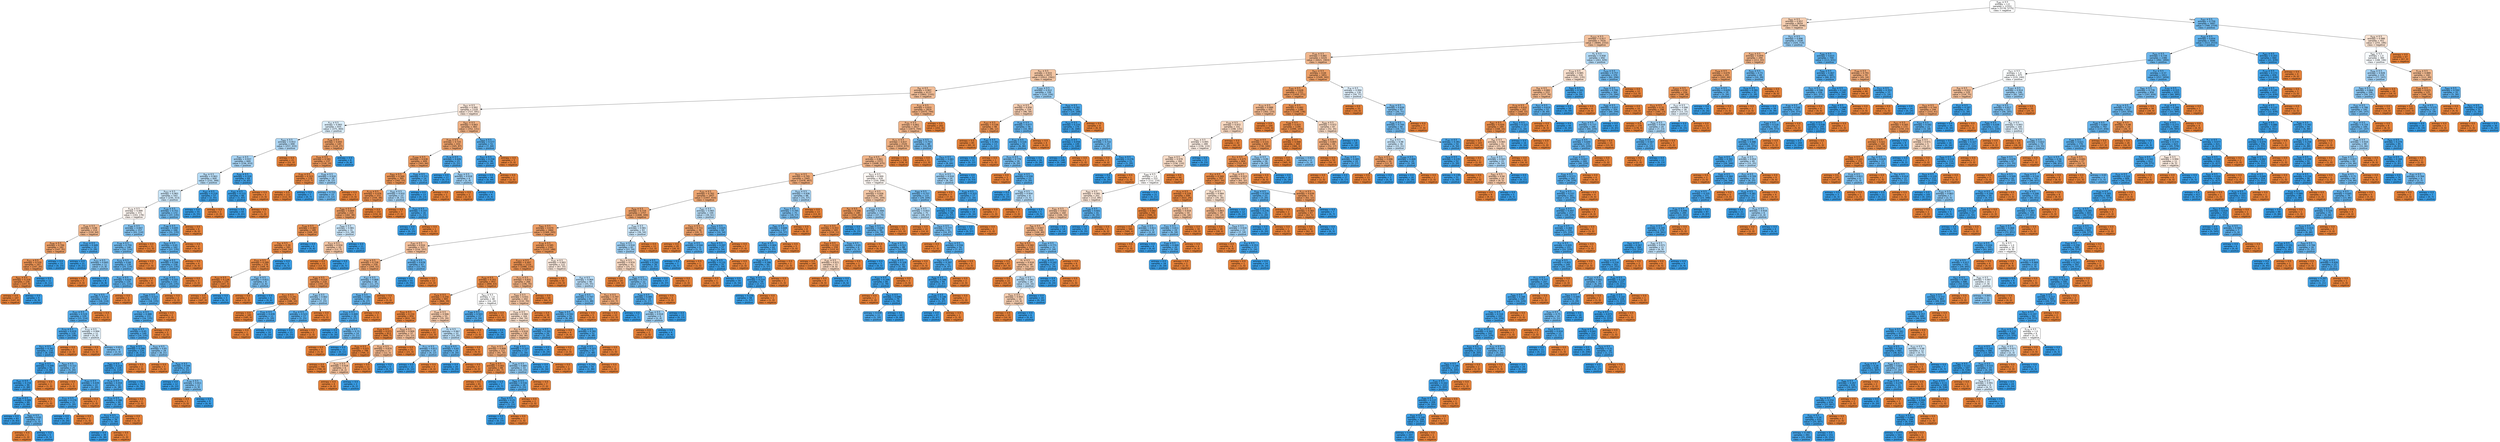 digraph Tree {
node [shape=box, style="filled, rounded", color="black", fontname=helvetica] ;
edge [fontname=helvetica] ;
0 [label=<X<SUB>282</SUB> &le; 0.5<br/>entropy = 1.0<br/>samples = 11551<br/>value = [5776, 5775]<br/>class = negative>, fillcolor="#ffffff"] ;
1 [label=<X<SUB>662</SUB> &le; 0.5<br/>entropy = 0.957<br/>samples = 8054<br/>value = [5008, 3046]<br/>class = negative>, fillcolor="#f5ceb1"] ;
0 -> 1 [labeldistance=2.5, labelangle=45, headlabel="True"] ;
2 [label=<X<SUB>1015</SUB> &le; 0.5<br/>entropy = 0.917<br/>samples = 7016<br/>value = [4684, 2332]<br/>class = negative>, fillcolor="#f2c09c"] ;
1 -> 2 ;
3 [label=<X<SUB>745</SUB> &le; 0.5<br/>entropy = 0.882<br/>samples = 6324<br/>value = [4421, 1903]<br/>class = negative>, fillcolor="#f0b78e"] ;
2 -> 3 ;
4 [label=<X<SUB>52</SUB> &le; 0.5<br/>entropy = 0.933<br/>samples = 4473<br/>value = [2912, 1561]<br/>class = negative>, fillcolor="#f3c5a3"] ;
3 -> 4 ;
5 [label=<X<SUB>92</SUB> &le; 0.5<br/>entropy = 0.907<br/>samples = 4137<br/>value = [2802, 1335]<br/>class = negative>, fillcolor="#f1bd97"] ;
4 -> 5 ;
6 [label=<X<SUB>657</SUB> &le; 0.5<br/>entropy = 0.992<br/>samples = 1318<br/>value = [727, 591]<br/>class = negative>, fillcolor="#fae7da"] ;
5 -> 6 ;
7 [label=<X<SUB>13</SUB> &le; 0.5<br/>entropy = 0.993<br/>samples = 835<br/>value = [375, 460]<br/>class = positive>, fillcolor="#daedfa"] ;
6 -> 7 ;
8 [label=<X<SUB>920</SUB> &le; 0.5<br/>entropy = 0.953<br/>samples = 690<br/>value = [257, 433]<br/>class = positive>, fillcolor="#afd7f4"] ;
7 -> 8 ;
9 [label=<X<SUB>567</SUB> &le; 0.5<br/>entropy = 0.937<br/>samples = 669<br/>value = [236, 433]<br/>class = positive>, fillcolor="#a5d2f3"] ;
8 -> 9 ;
10 [label=<X<SUB>64</SUB> &le; 0.5<br/>entropy = 0.963<br/>samples = 600<br/>value = [232, 368]<br/>class = positive>, fillcolor="#b6dbf5"] ;
9 -> 10 ;
11 [label=<X<SUB>553</SUB> &le; 0.5<br/>entropy = 0.983<br/>samples = 543<br/>value = [230, 313]<br/>class = positive>, fillcolor="#cae5f8"] ;
10 -> 11 ;
12 [label=<X<SUB>178</SUB> &le; 0.5<br/>entropy = 0.999<br/>samples = 371<br/>value = [193, 178]<br/>class = negative>, fillcolor="#fdf5f0"] ;
11 -> 12 ;
13 [label=<X<SUB>100</SUB> &le; 0.5<br/>entropy = 0.88<br/>samples = 214<br/>value = [150, 64]<br/>class = negative>, fillcolor="#f0b78d"] ;
12 -> 13 ;
14 [label=<X<SUB>546</SUB> &le; 0.5<br/>entropy = 0.706<br/>samples = 182<br/>value = [147, 35]<br/>class = negative>, fillcolor="#eb9f68"] ;
13 -> 14 ;
15 [label=<X<SUB>311</SUB> &le; 0.5<br/>entropy = 0.529<br/>samples = 167<br/>value = [147, 20]<br/>class = negative>, fillcolor="#e99254"] ;
14 -> 15 ;
16 [label=<X<SUB>831</SUB> &le; 0.5<br/>entropy = 0.318<br/>samples = 156<br/>value = [147, 9]<br/>class = negative>, fillcolor="#e78945"] ;
15 -> 16 ;
17 [label=<entropy = 0.0<br/>samples = 147<br/>value = [147, 0]<br/>class = negative>, fillcolor="#e58139"] ;
16 -> 17 ;
18 [label=<entropy = 0.0<br/>samples = 9<br/>value = [0, 9]<br/>class = positive>, fillcolor="#399de5"] ;
16 -> 18 ;
19 [label=<entropy = 0.0<br/>samples = 11<br/>value = [0, 11]<br/>class = positive>, fillcolor="#399de5"] ;
15 -> 19 ;
20 [label=<entropy = 0.0<br/>samples = 15<br/>value = [0, 15]<br/>class = positive>, fillcolor="#399de5"] ;
14 -> 20 ;
21 [label=<X<SUB>742</SUB> &le; 0.5<br/>entropy = 0.449<br/>samples = 32<br/>value = [3, 29]<br/>class = positive>, fillcolor="#4da7e8"] ;
13 -> 21 ;
22 [label=<entropy = 0.0<br/>samples = 21<br/>value = [0, 21]<br/>class = positive>, fillcolor="#399de5"] ;
21 -> 22 ;
23 [label=<X<SUB>151</SUB> &le; 0.5<br/>entropy = 0.845<br/>samples = 11<br/>value = [3, 8]<br/>class = positive>, fillcolor="#83c2ef"] ;
21 -> 23 ;
24 [label=<entropy = 0.0<br/>samples = 3<br/>value = [3, 0]<br/>class = negative>, fillcolor="#e58139"] ;
23 -> 24 ;
25 [label=<entropy = 0.0<br/>samples = 8<br/>value = [0, 8]<br/>class = positive>, fillcolor="#399de5"] ;
23 -> 25 ;
26 [label=<X<SUB>390</SUB> &le; 0.5<br/>entropy = 0.847<br/>samples = 157<br/>value = [43, 114]<br/>class = positive>, fillcolor="#84c2ef"] ;
12 -> 26 ;
27 [label=<X<SUB>748</SUB> &le; 0.5<br/>entropy = 0.759<br/>samples = 146<br/>value = [32, 114]<br/>class = positive>, fillcolor="#71b9ec"] ;
26 -> 27 ;
28 [label=<X<SUB>276</SUB> &le; 0.5<br/>entropy = 0.68<br/>samples = 139<br/>value = [25, 114]<br/>class = positive>, fillcolor="#64b2eb"] ;
27 -> 28 ;
29 [label=<X<SUB>561</SUB> &le; 0.5<br/>entropy = 0.624<br/>samples = 135<br/>value = [21, 114]<br/>class = positive>, fillcolor="#5dafea"] ;
28 -> 29 ;
30 [label=<X<SUB>80</SUB> &le; 0.5<br/>entropy = 0.575<br/>samples = 132<br/>value = [18, 114]<br/>class = positive>, fillcolor="#58ace9"] ;
29 -> 30 ;
31 [label=<X<SUB>337</SUB> &le; 0.5<br/>entropy = 0.519<br/>samples = 129<br/>value = [15, 114]<br/>class = positive>, fillcolor="#53aae8"] ;
30 -> 31 ;
32 [label=<X<SUB>770</SUB> &le; 0.5<br/>entropy = 0.419<br/>samples = 118<br/>value = [10, 108]<br/>class = positive>, fillcolor="#4ba6e7"] ;
31 -> 32 ;
33 [label=<X<SUB>971</SUB> &le; 0.5<br/>entropy = 0.362<br/>samples = 116<br/>value = [8, 108]<br/>class = positive>, fillcolor="#48a4e7"] ;
32 -> 33 ;
34 [label=<X<SUB>798</SUB> &le; 0.5<br/>entropy = 0.209<br/>samples = 91<br/>value = [3, 88]<br/>class = positive>, fillcolor="#40a0e6"] ;
33 -> 34 ;
35 [label=<X<SUB>447</SUB> &le; 0.5<br/>entropy = 0.154<br/>samples = 90<br/>value = [2, 88]<br/>class = positive>, fillcolor="#3d9fe6"] ;
34 -> 35 ;
36 [label=<X<SUB>790</SUB> &le; 0.5<br/>entropy = 0.089<br/>samples = 89<br/>value = [1, 88]<br/>class = positive>, fillcolor="#3b9ee5"] ;
35 -> 36 ;
37 [label=<entropy = 0.0<br/>samples = 83<br/>value = [0, 83]<br/>class = positive>, fillcolor="#399de5"] ;
36 -> 37 ;
38 [label=<X<SUB>683</SUB> &le; 0.5<br/>entropy = 0.65<br/>samples = 6<br/>value = [1, 5]<br/>class = positive>, fillcolor="#61b1ea"] ;
36 -> 38 ;
39 [label=<entropy = 0.0<br/>samples = 1<br/>value = [1, 0]<br/>class = negative>, fillcolor="#e58139"] ;
38 -> 39 ;
40 [label=<entropy = 0.0<br/>samples = 5<br/>value = [0, 5]<br/>class = positive>, fillcolor="#399de5"] ;
38 -> 40 ;
41 [label=<entropy = 0.0<br/>samples = 1<br/>value = [1, 0]<br/>class = negative>, fillcolor="#e58139"] ;
35 -> 41 ;
42 [label=<entropy = 0.0<br/>samples = 1<br/>value = [1, 0]<br/>class = negative>, fillcolor="#e58139"] ;
34 -> 42 ;
43 [label=<X<SUB>819</SUB> &le; 0.5<br/>entropy = 0.722<br/>samples = 25<br/>value = [5, 20]<br/>class = positive>, fillcolor="#6ab6ec"] ;
33 -> 43 ;
44 [label=<entropy = 0.0<br/>samples = 3<br/>value = [3, 0]<br/>class = negative>, fillcolor="#e58139"] ;
43 -> 44 ;
45 [label=<X<SUB>203</SUB> &le; 0.5<br/>entropy = 0.439<br/>samples = 22<br/>value = [2, 20]<br/>class = positive>, fillcolor="#4da7e8"] ;
43 -> 45 ;
46 [label=<X<SUB>722</SUB> &le; 0.5<br/>entropy = 0.276<br/>samples = 21<br/>value = [1, 20]<br/>class = positive>, fillcolor="#43a2e6"] ;
45 -> 46 ;
47 [label=<entropy = 0.0<br/>samples = 20<br/>value = [0, 20]<br/>class = positive>, fillcolor="#399de5"] ;
46 -> 47 ;
48 [label=<entropy = 0.0<br/>samples = 1<br/>value = [1, 0]<br/>class = negative>, fillcolor="#e58139"] ;
46 -> 48 ;
49 [label=<entropy = 0.0<br/>samples = 1<br/>value = [1, 0]<br/>class = negative>, fillcolor="#e58139"] ;
45 -> 49 ;
50 [label=<entropy = 0.0<br/>samples = 2<br/>value = [2, 0]<br/>class = negative>, fillcolor="#e58139"] ;
32 -> 50 ;
51 [label=<X<SUB>732</SUB> &le; 0.5<br/>entropy = 0.994<br/>samples = 11<br/>value = [5, 6]<br/>class = positive>, fillcolor="#deeffb"] ;
31 -> 51 ;
52 [label=<entropy = 0.0<br/>samples = 3<br/>value = [3, 0]<br/>class = negative>, fillcolor="#e58139"] ;
51 -> 52 ;
53 [label=<entropy = 0.811<br/>samples = 8<br/>value = [2, 6]<br/>class = positive>, fillcolor="#7bbeee"] ;
51 -> 53 ;
54 [label=<entropy = 0.0<br/>samples = 3<br/>value = [3, 0]<br/>class = negative>, fillcolor="#e58139"] ;
30 -> 54 ;
55 [label=<entropy = 0.0<br/>samples = 3<br/>value = [3, 0]<br/>class = negative>, fillcolor="#e58139"] ;
29 -> 55 ;
56 [label=<entropy = 0.0<br/>samples = 4<br/>value = [4, 0]<br/>class = negative>, fillcolor="#e58139"] ;
28 -> 56 ;
57 [label=<entropy = 0.0<br/>samples = 7<br/>value = [7, 0]<br/>class = negative>, fillcolor="#e58139"] ;
27 -> 57 ;
58 [label=<entropy = 0.0<br/>samples = 11<br/>value = [11, 0]<br/>class = negative>, fillcolor="#e58139"] ;
26 -> 58 ;
59 [label=<X<SUB>109</SUB> &le; 0.5<br/>entropy = 0.751<br/>samples = 172<br/>value = [37, 135]<br/>class = positive>, fillcolor="#6fb8ec"] ;
11 -> 59 ;
60 [label=<X<SUB>798</SUB> &le; 0.5<br/>entropy = 0.695<br/>samples = 166<br/>value = [31, 135]<br/>class = positive>, fillcolor="#66b4eb"] ;
59 -> 60 ;
61 [label=<X<SUB>834</SUB> &le; 0.5<br/>entropy = 0.65<br/>samples = 162<br/>value = [27, 135]<br/>class = positive>, fillcolor="#61b1ea"] ;
60 -> 61 ;
62 [label=<X<SUB>888</SUB> &le; 0.5<br/>entropy = 0.599<br/>samples = 158<br/>value = [23, 135]<br/>class = positive>, fillcolor="#5baee9"] ;
61 -> 62 ;
63 [label=<X<SUB>166</SUB> &le; 0.5<br/>entropy = 0.555<br/>samples = 155<br/>value = [20, 135]<br/>class = positive>, fillcolor="#56ace9"] ;
62 -> 63 ;
64 [label=<X<SUB>586</SUB> &le; 0.5<br/>entropy = 0.523<br/>samples = 153<br/>value = [18, 135]<br/>class = positive>, fillcolor="#53aae8"] ;
63 -> 64 ;
65 [label=<X<SUB>171</SUB> &le; 0.5<br/>entropy = 0.488<br/>samples = 151<br/>value = [16, 135]<br/>class = positive>, fillcolor="#50a9e8"] ;
64 -> 65 ;
66 [label=<X<SUB>405</SUB> &le; 0.5<br/>entropy = 0.45<br/>samples = 149<br/>value = [14, 135]<br/>class = positive>, fillcolor="#4ea7e8"] ;
65 -> 66 ;
67 [label=<X<SUB>646</SUB> &le; 0.5<br/>entropy = 0.286<br/>samples = 120<br/>value = [6, 114]<br/>class = positive>, fillcolor="#43a2e6"] ;
66 -> 67 ;
68 [label=<X<SUB>683</SUB> &le; 0.5<br/>entropy = 0.214<br/>samples = 118<br/>value = [4, 114]<br/>class = positive>, fillcolor="#40a0e6"] ;
67 -> 68 ;
69 [label=<X<SUB>176</SUB> &le; 0.5<br/>entropy = 0.454<br/>samples = 42<br/>value = [4, 38]<br/>class = positive>, fillcolor="#4ea7e8"] ;
68 -> 69 ;
70 [label=<X<SUB>734</SUB> &le; 0.5<br/>entropy = 0.286<br/>samples = 40<br/>value = [2, 38]<br/>class = positive>, fillcolor="#43a2e6"] ;
69 -> 70 ;
71 [label=<X<SUB>574</SUB> &le; 0.5<br/>entropy = 0.172<br/>samples = 39<br/>value = [1, 38]<br/>class = positive>, fillcolor="#3ea0e6"] ;
70 -> 71 ;
72 [label=<entropy = 0.0<br/>samples = 38<br/>value = [0, 38]<br/>class = positive>, fillcolor="#399de5"] ;
71 -> 72 ;
73 [label=<entropy = 0.0<br/>samples = 1<br/>value = [1, 0]<br/>class = negative>, fillcolor="#e58139"] ;
71 -> 73 ;
74 [label=<entropy = 0.0<br/>samples = 1<br/>value = [1, 0]<br/>class = negative>, fillcolor="#e58139"] ;
70 -> 74 ;
75 [label=<entropy = 0.0<br/>samples = 2<br/>value = [2, 0]<br/>class = negative>, fillcolor="#e58139"] ;
69 -> 75 ;
76 [label=<entropy = 0.0<br/>samples = 76<br/>value = [0, 76]<br/>class = positive>, fillcolor="#399de5"] ;
68 -> 76 ;
77 [label=<entropy = 0.0<br/>samples = 2<br/>value = [2, 0]<br/>class = negative>, fillcolor="#e58139"] ;
67 -> 77 ;
78 [label=<X<SUB>935</SUB> &le; 0.5<br/>entropy = 0.85<br/>samples = 29<br/>value = [8, 21]<br/>class = positive>, fillcolor="#84c2ef"] ;
66 -> 78 ;
79 [label=<entropy = 0.0<br/>samples = 5<br/>value = [5, 0]<br/>class = negative>, fillcolor="#e58139"] ;
78 -> 79 ;
80 [label=<X<SUB>635</SUB> &le; 0.5<br/>entropy = 0.544<br/>samples = 24<br/>value = [3, 21]<br/>class = positive>, fillcolor="#55abe9"] ;
78 -> 80 ;
81 [label=<entropy = 0.0<br/>samples = 12<br/>value = [0, 12]<br/>class = positive>, fillcolor="#399de5"] ;
80 -> 81 ;
82 [label=<X<SUB>756</SUB> &le; 0.5<br/>entropy = 0.811<br/>samples = 12<br/>value = [3, 9]<br/>class = positive>, fillcolor="#7bbeee"] ;
80 -> 82 ;
83 [label=<entropy = 0.0<br/>samples = 3<br/>value = [3, 0]<br/>class = negative>, fillcolor="#e58139"] ;
82 -> 83 ;
84 [label=<entropy = 0.0<br/>samples = 9<br/>value = [0, 9]<br/>class = positive>, fillcolor="#399de5"] ;
82 -> 84 ;
85 [label=<entropy = 0.0<br/>samples = 2<br/>value = [2, 0]<br/>class = negative>, fillcolor="#e58139"] ;
65 -> 85 ;
86 [label=<entropy = 0.0<br/>samples = 2<br/>value = [2, 0]<br/>class = negative>, fillcolor="#e58139"] ;
64 -> 86 ;
87 [label=<entropy = 0.0<br/>samples = 2<br/>value = [2, 0]<br/>class = negative>, fillcolor="#e58139"] ;
63 -> 87 ;
88 [label=<entropy = 0.0<br/>samples = 3<br/>value = [3, 0]<br/>class = negative>, fillcolor="#e58139"] ;
62 -> 88 ;
89 [label=<entropy = 0.0<br/>samples = 4<br/>value = [4, 0]<br/>class = negative>, fillcolor="#e58139"] ;
61 -> 89 ;
90 [label=<entropy = 0.0<br/>samples = 4<br/>value = [4, 0]<br/>class = negative>, fillcolor="#e58139"] ;
60 -> 90 ;
91 [label=<entropy = 0.0<br/>samples = 6<br/>value = [6, 0]<br/>class = negative>, fillcolor="#e58139"] ;
59 -> 91 ;
92 [label=<X<SUB>587</SUB> &le; 0.5<br/>entropy = 0.219<br/>samples = 57<br/>value = [2, 55]<br/>class = positive>, fillcolor="#40a1e6"] ;
10 -> 92 ;
93 [label=<entropy = 0.0<br/>samples = 55<br/>value = [0, 55]<br/>class = positive>, fillcolor="#399de5"] ;
92 -> 93 ;
94 [label=<entropy = 0.0<br/>samples = 2<br/>value = [2, 0]<br/>class = negative>, fillcolor="#e58139"] ;
92 -> 94 ;
95 [label=<X<SUB>456</SUB> &le; 0.5<br/>entropy = 0.319<br/>samples = 69<br/>value = [4, 65]<br/>class = positive>, fillcolor="#45a3e7"] ;
9 -> 95 ;
96 [label=<X<SUB>382</SUB> &le; 0.5<br/>entropy = 0.113<br/>samples = 66<br/>value = [1, 65]<br/>class = positive>, fillcolor="#3c9fe5"] ;
95 -> 96 ;
97 [label=<entropy = 0.0<br/>samples = 65<br/>value = [0, 65]<br/>class = positive>, fillcolor="#399de5"] ;
96 -> 97 ;
98 [label=<entropy = 0.0<br/>samples = 1<br/>value = [1, 0]<br/>class = negative>, fillcolor="#e58139"] ;
96 -> 98 ;
99 [label=<entropy = 0.0<br/>samples = 3<br/>value = [3, 0]<br/>class = negative>, fillcolor="#e58139"] ;
95 -> 99 ;
100 [label=<entropy = 0.0<br/>samples = 21<br/>value = [21, 0]<br/>class = negative>, fillcolor="#e58139"] ;
8 -> 100 ;
101 [label=<X<SUB>206</SUB> &le; 0.5<br/>entropy = 0.693<br/>samples = 145<br/>value = [118, 27]<br/>class = negative>, fillcolor="#eb9e66"] ;
7 -> 101 ;
102 [label=<X<SUB>430</SUB> &le; 0.5<br/>entropy = 0.581<br/>samples = 137<br/>value = [118, 19]<br/>class = negative>, fillcolor="#e99559"] ;
101 -> 102 ;
103 [label=<X<SUB>780</SUB> &le; 0.5<br/>entropy = 0.323<br/>samples = 119<br/>value = [112, 7]<br/>class = negative>, fillcolor="#e78945"] ;
102 -> 103 ;
104 [label=<entropy = 0.0<br/>samples = 112<br/>value = [112, 0]<br/>class = negative>, fillcolor="#e58139"] ;
103 -> 104 ;
105 [label=<entropy = 0.0<br/>samples = 7<br/>value = [0, 7]<br/>class = positive>, fillcolor="#399de5"] ;
103 -> 105 ;
106 [label=<X<SUB>298</SUB> &le; 0.5<br/>entropy = 0.918<br/>samples = 18<br/>value = [6, 12]<br/>class = positive>, fillcolor="#9ccef2"] ;
102 -> 106 ;
107 [label=<entropy = 0.722<br/>samples = 15<br/>value = [3, 12]<br/>class = positive>, fillcolor="#6ab6ec"] ;
106 -> 107 ;
108 [label=<entropy = 0.0<br/>samples = 3<br/>value = [3, 0]<br/>class = negative>, fillcolor="#e58139"] ;
106 -> 108 ;
109 [label=<entropy = 0.0<br/>samples = 8<br/>value = [0, 8]<br/>class = positive>, fillcolor="#399de5"] ;
101 -> 109 ;
110 [label=<X<SUB>857</SUB> &le; 0.5<br/>entropy = 0.843<br/>samples = 483<br/>value = [352, 131]<br/>class = negative>, fillcolor="#efb083"] ;
6 -> 110 ;
111 [label=<X<SUB>795</SUB> &le; 0.5<br/>entropy = 0.725<br/>samples = 432<br/>value = [345, 87]<br/>class = negative>, fillcolor="#eca16b"] ;
110 -> 111 ;
112 [label=<X<SUB>1006</SUB> &le; 0.5<br/>entropy = 0.638<br/>samples = 409<br/>value = [343, 66]<br/>class = negative>, fillcolor="#ea995f"] ;
111 -> 112 ;
113 [label=<X<SUB>964</SUB> &le; 0.5<br/>entropy = 0.569<br/>samples = 395<br/>value = [342, 53]<br/>class = negative>, fillcolor="#e99558"] ;
112 -> 113 ;
114 [label=<X<SUB>178</SUB> &le; 0.5<br/>entropy = 0.476<br/>samples = 372<br/>value = [334, 38]<br/>class = negative>, fillcolor="#e88f50"] ;
113 -> 114 ;
115 [label=<X<SUB>589</SUB> &le; 0.5<br/>entropy = 0.664<br/>samples = 220<br/>value = [182, 38]<br/>class = negative>, fillcolor="#ea9b62"] ;
114 -> 115 ;
116 [label=<X<SUB>158</SUB> &le; 0.5<br/>entropy = 0.487<br/>samples = 189<br/>value = [169, 20]<br/>class = negative>, fillcolor="#e89050"] ;
115 -> 116 ;
117 [label=<X<SUB>45</SUB> &le; 0.5<br/>entropy = 0.39<br/>samples = 183<br/>value = [169, 14]<br/>class = negative>, fillcolor="#e78b49"] ;
116 -> 117 ;
118 [label=<X<SUB>703</SUB> &le; 0.5<br/>entropy = 0.289<br/>samples = 178<br/>value = [169, 9]<br/>class = negative>, fillcolor="#e68844"] ;
117 -> 118 ;
119 [label=<X<SUB>333</SUB> &le; 0.5<br/>entropy = 0.128<br/>samples = 170<br/>value = [167, 3]<br/>class = negative>, fillcolor="#e5833d"] ;
118 -> 119 ;
120 [label=<entropy = 0.0<br/>samples = 167<br/>value = [167, 0]<br/>class = negative>, fillcolor="#e58139"] ;
119 -> 120 ;
121 [label=<entropy = 0.0<br/>samples = 3<br/>value = [0, 3]<br/>class = positive>, fillcolor="#399de5"] ;
119 -> 121 ;
122 [label=<X<SUB>487</SUB> &le; 0.5<br/>entropy = 0.811<br/>samples = 8<br/>value = [2, 6]<br/>class = positive>, fillcolor="#7bbeee"] ;
118 -> 122 ;
123 [label=<entropy = 0.0<br/>samples = 2<br/>value = [2, 0]<br/>class = negative>, fillcolor="#e58139"] ;
122 -> 123 ;
124 [label=<entropy = 0.0<br/>samples = 6<br/>value = [0, 6]<br/>class = positive>, fillcolor="#399de5"] ;
122 -> 124 ;
125 [label=<entropy = 0.0<br/>samples = 5<br/>value = [0, 5]<br/>class = positive>, fillcolor="#399de5"] ;
117 -> 125 ;
126 [label=<entropy = 0.0<br/>samples = 6<br/>value = [0, 6]<br/>class = positive>, fillcolor="#399de5"] ;
116 -> 126 ;
127 [label=<X<SUB>949</SUB> &le; 0.5<br/>entropy = 0.981<br/>samples = 31<br/>value = [13, 18]<br/>class = positive>, fillcolor="#c8e4f8"] ;
115 -> 127 ;
128 [label=<X<SUB>213</SUB> &le; 0.5<br/>entropy = 0.934<br/>samples = 20<br/>value = [13, 7]<br/>class = negative>, fillcolor="#f3c5a4"] ;
127 -> 128 ;
129 [label=<entropy = 0.0<br/>samples = 13<br/>value = [13, 0]<br/>class = negative>, fillcolor="#e58139"] ;
128 -> 129 ;
130 [label=<entropy = 0.0<br/>samples = 7<br/>value = [0, 7]<br/>class = positive>, fillcolor="#399de5"] ;
128 -> 130 ;
131 [label=<entropy = 0.0<br/>samples = 11<br/>value = [0, 11]<br/>class = positive>, fillcolor="#399de5"] ;
127 -> 131 ;
132 [label=<entropy = 0.0<br/>samples = 152<br/>value = [152, 0]<br/>class = negative>, fillcolor="#e58139"] ;
114 -> 132 ;
133 [label=<X<SUB>560</SUB> &le; 0.5<br/>entropy = 0.932<br/>samples = 23<br/>value = [8, 15]<br/>class = positive>, fillcolor="#a3d1f3"] ;
113 -> 133 ;
134 [label=<entropy = 0.0<br/>samples = 7<br/>value = [7, 0]<br/>class = negative>, fillcolor="#e58139"] ;
133 -> 134 ;
135 [label=<X<SUB>203</SUB> &le; 0.5<br/>entropy = 0.337<br/>samples = 16<br/>value = [1, 15]<br/>class = positive>, fillcolor="#46a4e7"] ;
133 -> 135 ;
136 [label=<entropy = 0.0<br/>samples = 15<br/>value = [0, 15]<br/>class = positive>, fillcolor="#399de5"] ;
135 -> 136 ;
137 [label=<entropy = 0.0<br/>samples = 1<br/>value = [1, 0]<br/>class = negative>, fillcolor="#e58139"] ;
135 -> 137 ;
138 [label=<X<SUB>490</SUB> &le; 0.5<br/>entropy = 0.371<br/>samples = 14<br/>value = [1, 13]<br/>class = positive>, fillcolor="#48a5e7"] ;
112 -> 138 ;
139 [label=<entropy = 0.0<br/>samples = 13<br/>value = [0, 13]<br/>class = positive>, fillcolor="#399de5"] ;
138 -> 139 ;
140 [label=<entropy = 0.0<br/>samples = 1<br/>value = [1, 0]<br/>class = negative>, fillcolor="#e58139"] ;
138 -> 140 ;
141 [label=<X<SUB>178</SUB> &le; 0.5<br/>entropy = 0.426<br/>samples = 23<br/>value = [2, 21]<br/>class = positive>, fillcolor="#4ca6e7"] ;
111 -> 141 ;
142 [label=<entropy = 0.0<br/>samples = 17<br/>value = [0, 17]<br/>class = positive>, fillcolor="#399de5"] ;
141 -> 142 ;
143 [label=<X<SUB>664</SUB> &le; 0.5<br/>entropy = 0.918<br/>samples = 6<br/>value = [2, 4]<br/>class = positive>, fillcolor="#9ccef2"] ;
141 -> 143 ;
144 [label=<entropy = 0.0<br/>samples = 2<br/>value = [2, 0]<br/>class = negative>, fillcolor="#e58139"] ;
143 -> 144 ;
145 [label=<entropy = 0.0<br/>samples = 4<br/>value = [0, 4]<br/>class = positive>, fillcolor="#399de5"] ;
143 -> 145 ;
146 [label=<X<SUB>819</SUB> &le; 0.5<br/>entropy = 0.577<br/>samples = 51<br/>value = [7, 44]<br/>class = positive>, fillcolor="#58ade9"] ;
110 -> 146 ;
147 [label=<X<SUB>557</SUB> &le; 0.5<br/>entropy = 0.258<br/>samples = 46<br/>value = [2, 44]<br/>class = positive>, fillcolor="#42a1e6"] ;
146 -> 147 ;
148 [label=<entropy = 0.0<br/>samples = 44<br/>value = [0, 44]<br/>class = positive>, fillcolor="#399de5"] ;
147 -> 148 ;
149 [label=<entropy = 0.0<br/>samples = 2<br/>value = [2, 0]<br/>class = negative>, fillcolor="#e58139"] ;
147 -> 149 ;
150 [label=<entropy = 0.0<br/>samples = 5<br/>value = [5, 0]<br/>class = negative>, fillcolor="#e58139"] ;
146 -> 150 ;
151 [label=<X<SUB>142</SUB> &le; 0.5<br/>entropy = 0.833<br/>samples = 2819<br/>value = [2075, 744]<br/>class = negative>, fillcolor="#eeae80"] ;
5 -> 151 ;
152 [label=<X<SUB>701</SUB> &le; 0.5<br/>entropy = 0.861<br/>samples = 2617<br/>value = [1873, 744]<br/>class = negative>, fillcolor="#efb388"] ;
151 -> 152 ;
153 [label=<X<SUB>271</SUB> &le; 0.5<br/>entropy = 0.837<br/>samples = 2529<br/>value = [1854, 675]<br/>class = negative>, fillcolor="#eeaf81"] ;
152 -> 153 ;
154 [label=<X<SUB>18</SUB> &le; 0.5<br/>entropy = 0.861<br/>samples = 2373<br/>value = [1698, 675]<br/>class = negative>, fillcolor="#efb388"] ;
153 -> 154 ;
155 [label=<X<SUB>832</SUB> &le; 0.5<br/>entropy = 0.795<br/>samples = 1945<br/>value = [1478, 467]<br/>class = negative>, fillcolor="#eda978"] ;
154 -> 155 ;
156 [label=<X<SUB>355</SUB> &le; 0.5<br/>entropy = 0.762<br/>samples = 1857<br/>value = [1447, 410]<br/>class = negative>, fillcolor="#eca571"] ;
155 -> 156 ;
157 [label=<X<SUB>658</SUB> &le; 0.5<br/>entropy = 0.719<br/>samples = 1757<br/>value = [1408, 349]<br/>class = negative>, fillcolor="#eba06a"] ;
156 -> 157 ;
158 [label=<X<SUB>902</SUB> &le; 0.5<br/>entropy = 0.674<br/>samples = 1664<br/>value = [1369, 295]<br/>class = negative>, fillcolor="#eb9c64"] ;
157 -> 158 ;
159 [label=<X<SUB>397</SUB> &le; 0.5<br/>entropy = 0.916<br/>samples = 323<br/>value = [216, 107]<br/>class = negative>, fillcolor="#f2bf9b"] ;
158 -> 159 ;
160 [label=<X<SUB>794</SUB> &le; 0.5<br/>entropy = 0.728<br/>samples = 256<br/>value = [204, 52]<br/>class = negative>, fillcolor="#eca16b"] ;
159 -> 160 ;
161 [label=<X<SUB>489</SUB> &le; 0.5<br/>entropy = 0.514<br/>samples = 218<br/>value = [193, 25]<br/>class = negative>, fillcolor="#e89153"] ;
160 -> 161 ;
162 [label=<X<SUB>217</SUB> &le; 0.5<br/>entropy = 0.291<br/>samples = 196<br/>value = [186, 10]<br/>class = negative>, fillcolor="#e68844"] ;
161 -> 162 ;
163 [label=<entropy = 0.0<br/>samples = 185<br/>value = [185, 0]<br/>class = negative>, fillcolor="#e58139"] ;
162 -> 163 ;
164 [label=<X<SUB>750</SUB> &le; 0.5<br/>entropy = 0.439<br/>samples = 11<br/>value = [1, 10]<br/>class = positive>, fillcolor="#4da7e8"] ;
162 -> 164 ;
165 [label=<entropy = 0.0<br/>samples = 1<br/>value = [1, 0]<br/>class = negative>, fillcolor="#e58139"] ;
164 -> 165 ;
166 [label=<entropy = 0.0<br/>samples = 10<br/>value = [0, 10]<br/>class = positive>, fillcolor="#399de5"] ;
164 -> 166 ;
167 [label=<X<SUB>383</SUB> &le; 0.5<br/>entropy = 0.902<br/>samples = 22<br/>value = [7, 15]<br/>class = positive>, fillcolor="#95cbf1"] ;
161 -> 167 ;
168 [label=<X<SUB>10</SUB> &le; 0.5<br/>entropy = 0.523<br/>samples = 17<br/>value = [2, 15]<br/>class = positive>, fillcolor="#53aae8"] ;
167 -> 168 ;
169 [label=<entropy = 0.0<br/>samples = 15<br/>value = [0, 15]<br/>class = positive>, fillcolor="#399de5"] ;
168 -> 169 ;
170 [label=<entropy = 0.0<br/>samples = 2<br/>value = [2, 0]<br/>class = negative>, fillcolor="#e58139"] ;
168 -> 170 ;
171 [label=<entropy = 0.0<br/>samples = 5<br/>value = [5, 0]<br/>class = negative>, fillcolor="#e58139"] ;
167 -> 171 ;
172 [label=<X<SUB>307</SUB> &le; 0.5<br/>entropy = 0.868<br/>samples = 38<br/>value = [11, 27]<br/>class = positive>, fillcolor="#8ac5f0"] ;
160 -> 172 ;
173 [label=<X<SUB>558</SUB> &le; 0.5<br/>entropy = 0.684<br/>samples = 33<br/>value = [6, 27]<br/>class = positive>, fillcolor="#65b3eb"] ;
172 -> 173 ;
174 [label=<X<SUB>752</SUB> &le; 0.5<br/>entropy = 0.469<br/>samples = 30<br/>value = [3, 27]<br/>class = positive>, fillcolor="#4fa8e8"] ;
173 -> 174 ;
175 [label=<entropy = 0.0<br/>samples = 16<br/>value = [0, 16]<br/>class = positive>, fillcolor="#399de5"] ;
174 -> 175 ;
176 [label=<X<SUB>940</SUB> &le; 0.5<br/>entropy = 0.75<br/>samples = 14<br/>value = [3, 11]<br/>class = positive>, fillcolor="#6fb8ec"] ;
174 -> 176 ;
177 [label=<entropy = 0.0<br/>samples = 3<br/>value = [3, 0]<br/>class = negative>, fillcolor="#e58139"] ;
176 -> 177 ;
178 [label=<entropy = 0.0<br/>samples = 11<br/>value = [0, 11]<br/>class = positive>, fillcolor="#399de5"] ;
176 -> 178 ;
179 [label=<entropy = 0.0<br/>samples = 3<br/>value = [3, 0]<br/>class = negative>, fillcolor="#e58139"] ;
173 -> 179 ;
180 [label=<entropy = 0.0<br/>samples = 5<br/>value = [5, 0]<br/>class = negative>, fillcolor="#e58139"] ;
172 -> 180 ;
181 [label=<X<SUB>749</SUB> &le; 0.5<br/>entropy = 0.678<br/>samples = 67<br/>value = [12, 55]<br/>class = positive>, fillcolor="#64b2eb"] ;
159 -> 181 ;
182 [label=<entropy = 0.0<br/>samples = 55<br/>value = [0, 55]<br/>class = positive>, fillcolor="#399de5"] ;
181 -> 182 ;
183 [label=<entropy = 0.0<br/>samples = 12<br/>value = [12, 0]<br/>class = negative>, fillcolor="#e58139"] ;
181 -> 183 ;
184 [label=<X<SUB>736</SUB> &le; 0.5<br/>entropy = 0.585<br/>samples = 1341<br/>value = [1153, 188]<br/>class = negative>, fillcolor="#e99659"] ;
158 -> 184 ;
185 [label=<X<SUB>1017</SUB> &le; 0.5<br/>entropy = 0.497<br/>samples = 1219<br/>value = [1086, 133]<br/>class = negative>, fillcolor="#e89051"] ;
184 -> 185 ;
186 [label=<X<SUB>328</SUB> &le; 0.5<br/>entropy = 0.351<br/>samples = 953<br/>value = [890, 63]<br/>class = negative>, fillcolor="#e78a47"] ;
185 -> 186 ;
187 [label=<X<SUB>476</SUB> &le; 0.5<br/>entropy = 0.256<br/>samples = 905<br/>value = [866, 39]<br/>class = negative>, fillcolor="#e68742"] ;
186 -> 187 ;
188 [label=<X<SUB>550</SUB> &le; 0.5<br/>entropy = 0.154<br/>samples = 850<br/>value = [831, 19]<br/>class = negative>, fillcolor="#e6843e"] ;
187 -> 188 ;
189 [label=<X<SUB>104</SUB> &le; 0.5<br/>entropy = 0.071<br/>samples = 813<br/>value = [806, 7]<br/>class = negative>, fillcolor="#e5823b"] ;
188 -> 189 ;
190 [label=<X<SUB>594</SUB> &le; 0.5<br/>entropy = 0.025<br/>samples = 796<br/>value = [794, 2]<br/>class = negative>, fillcolor="#e58139"] ;
189 -> 190 ;
191 [label=<entropy = 0.0<br/>samples = 790<br/>value = [790, 0]<br/>class = negative>, fillcolor="#e58139"] ;
190 -> 191 ;
192 [label=<X<SUB>316</SUB> &le; 0.5<br/>entropy = 0.918<br/>samples = 6<br/>value = [4, 2]<br/>class = negative>, fillcolor="#f2c09c"] ;
190 -> 192 ;
193 [label=<entropy = 0.0<br/>samples = 4<br/>value = [4, 0]<br/>class = negative>, fillcolor="#e58139"] ;
192 -> 193 ;
194 [label=<entropy = 0.0<br/>samples = 2<br/>value = [0, 2]<br/>class = positive>, fillcolor="#399de5"] ;
192 -> 194 ;
195 [label=<X<SUB>245</SUB> &le; 0.5<br/>entropy = 0.874<br/>samples = 17<br/>value = [12, 5]<br/>class = negative>, fillcolor="#f0b58b"] ;
189 -> 195 ;
196 [label=<entropy = 0.0<br/>samples = 12<br/>value = [12, 0]<br/>class = negative>, fillcolor="#e58139"] ;
195 -> 196 ;
197 [label=<entropy = 0.0<br/>samples = 5<br/>value = [0, 5]<br/>class = positive>, fillcolor="#399de5"] ;
195 -> 197 ;
198 [label=<X<SUB>918</SUB> &le; 0.5<br/>entropy = 0.909<br/>samples = 37<br/>value = [25, 12]<br/>class = negative>, fillcolor="#f1bd98"] ;
188 -> 198 ;
199 [label=<entropy = 0.0<br/>samples = 21<br/>value = [21, 0]<br/>class = negative>, fillcolor="#e58139"] ;
198 -> 199 ;
200 [label=<X<SUB>711</SUB> &le; 0.5<br/>entropy = 0.811<br/>samples = 16<br/>value = [4, 12]<br/>class = positive>, fillcolor="#7bbeee"] ;
198 -> 200 ;
201 [label=<entropy = 0.0<br/>samples = 12<br/>value = [0, 12]<br/>class = positive>, fillcolor="#399de5"] ;
200 -> 201 ;
202 [label=<entropy = 0.0<br/>samples = 4<br/>value = [4, 0]<br/>class = negative>, fillcolor="#e58139"] ;
200 -> 202 ;
203 [label=<X<SUB>249</SUB> &le; 0.5<br/>entropy = 0.946<br/>samples = 55<br/>value = [35, 20]<br/>class = negative>, fillcolor="#f4c9aa"] ;
187 -> 203 ;
204 [label=<entropy = 0.0<br/>samples = 22<br/>value = [22, 0]<br/>class = negative>, fillcolor="#e58139"] ;
203 -> 204 ;
205 [label=<X<SUB>7</SUB> &le; 0.5<br/>entropy = 0.967<br/>samples = 33<br/>value = [13, 20]<br/>class = positive>, fillcolor="#baddf6"] ;
203 -> 205 ;
206 [label=<X<SUB>578</SUB> &le; 0.5<br/>entropy = 0.65<br/>samples = 24<br/>value = [4, 20]<br/>class = positive>, fillcolor="#61b1ea"] ;
205 -> 206 ;
207 [label=<entropy = 0.0<br/>samples = 20<br/>value = [0, 20]<br/>class = positive>, fillcolor="#399de5"] ;
206 -> 207 ;
208 [label=<entropy = 0.0<br/>samples = 4<br/>value = [4, 0]<br/>class = negative>, fillcolor="#e58139"] ;
206 -> 208 ;
209 [label=<entropy = 0.0<br/>samples = 9<br/>value = [9, 0]<br/>class = negative>, fillcolor="#e58139"] ;
205 -> 209 ;
210 [label=<X<SUB>813</SUB> &le; 0.5<br/>entropy = 1.0<br/>samples = 48<br/>value = [24, 24]<br/>class = negative>, fillcolor="#ffffff"] ;
186 -> 210 ;
211 [label=<X<SUB>388</SUB> &le; 0.5<br/>entropy = 0.503<br/>samples = 27<br/>value = [3, 24]<br/>class = positive>, fillcolor="#52a9e8"] ;
210 -> 211 ;
212 [label=<entropy = 0.0<br/>samples = 3<br/>value = [3, 0]<br/>class = negative>, fillcolor="#e58139"] ;
211 -> 212 ;
213 [label=<entropy = 0.0<br/>samples = 24<br/>value = [0, 24]<br/>class = positive>, fillcolor="#399de5"] ;
211 -> 213 ;
214 [label=<entropy = 0.0<br/>samples = 21<br/>value = [21, 0]<br/>class = negative>, fillcolor="#e58139"] ;
210 -> 214 ;
215 [label=<X<SUB>373</SUB> &le; 0.5<br/>entropy = 0.831<br/>samples = 266<br/>value = [196, 70]<br/>class = negative>, fillcolor="#eeae80"] ;
185 -> 215 ;
216 [label=<X<SUB>920</SUB> &le; 0.5<br/>entropy = 0.931<br/>samples = 202<br/>value = [132, 70]<br/>class = negative>, fillcolor="#f3c4a2"] ;
215 -> 216 ;
217 [label=<X<SUB>320</SUB> &le; 0.5<br/>entropy = 0.984<br/>samples = 164<br/>value = [94, 70]<br/>class = negative>, fillcolor="#f8dfcc"] ;
216 -> 217 ;
218 [label=<X<SUB>23</SUB> &le; 0.5<br/>entropy = 0.918<br/>samples = 138<br/>value = [92, 46]<br/>class = negative>, fillcolor="#f2c09c"] ;
217 -> 218 ;
219 [label=<X<SUB>401</SUB> &le; 0.5<br/>entropy = 0.808<br/>samples = 121<br/>value = [91, 30]<br/>class = negative>, fillcolor="#eeab7a"] ;
218 -> 219 ;
220 [label=<X<SUB>369</SUB> &le; 0.5<br/>entropy = 0.401<br/>samples = 88<br/>value = [81, 7]<br/>class = negative>, fillcolor="#e78c4a"] ;
219 -> 220 ;
221 [label=<entropy = 0.0<br/>samples = 81<br/>value = [81, 0]<br/>class = negative>, fillcolor="#e58139"] ;
220 -> 221 ;
222 [label=<entropy = 0.0<br/>samples = 7<br/>value = [0, 7]<br/>class = positive>, fillcolor="#399de5"] ;
220 -> 222 ;
223 [label=<X<SUB>399</SUB> &le; 0.5<br/>entropy = 0.885<br/>samples = 33<br/>value = [10, 23]<br/>class = positive>, fillcolor="#8fc8f0"] ;
219 -> 223 ;
224 [label=<X<SUB>805</SUB> &le; 0.5<br/>entropy = 0.516<br/>samples = 26<br/>value = [3, 23]<br/>class = positive>, fillcolor="#53aae8"] ;
223 -> 224 ;
225 [label=<X<SUB>563</SUB> &le; 0.5<br/>entropy = 0.25<br/>samples = 24<br/>value = [1, 23]<br/>class = positive>, fillcolor="#42a1e6"] ;
224 -> 225 ;
226 [label=<entropy = 0.0<br/>samples = 23<br/>value = [0, 23]<br/>class = positive>, fillcolor="#399de5"] ;
225 -> 226 ;
227 [label=<entropy = 0.0<br/>samples = 1<br/>value = [1, 0]<br/>class = negative>, fillcolor="#e58139"] ;
225 -> 227 ;
228 [label=<entropy = 0.0<br/>samples = 2<br/>value = [2, 0]<br/>class = negative>, fillcolor="#e58139"] ;
224 -> 228 ;
229 [label=<entropy = 0.0<br/>samples = 7<br/>value = [7, 0]<br/>class = negative>, fillcolor="#e58139"] ;
223 -> 229 ;
230 [label=<X<SUB>798</SUB> &le; 0.5<br/>entropy = 0.323<br/>samples = 17<br/>value = [1, 16]<br/>class = positive>, fillcolor="#45a3e7"] ;
218 -> 230 ;
231 [label=<entropy = 0.0<br/>samples = 16<br/>value = [0, 16]<br/>class = positive>, fillcolor="#399de5"] ;
230 -> 231 ;
232 [label=<entropy = 0.0<br/>samples = 1<br/>value = [1, 0]<br/>class = negative>, fillcolor="#e58139"] ;
230 -> 232 ;
233 [label=<X<SUB>1004</SUB> &le; 0.5<br/>entropy = 0.391<br/>samples = 26<br/>value = [2, 24]<br/>class = positive>, fillcolor="#49a5e7"] ;
217 -> 233 ;
234 [label=<entropy = 0.0<br/>samples = 24<br/>value = [0, 24]<br/>class = positive>, fillcolor="#399de5"] ;
233 -> 234 ;
235 [label=<entropy = 0.0<br/>samples = 2<br/>value = [2, 0]<br/>class = negative>, fillcolor="#e58139"] ;
233 -> 235 ;
236 [label=<entropy = 0.0<br/>samples = 38<br/>value = [38, 0]<br/>class = negative>, fillcolor="#e58139"] ;
216 -> 236 ;
237 [label=<entropy = 0.0<br/>samples = 64<br/>value = [64, 0]<br/>class = negative>, fillcolor="#e58139"] ;
215 -> 237 ;
238 [label=<X<SUB>181</SUB> &le; 0.5<br/>entropy = 0.993<br/>samples = 122<br/>value = [67, 55]<br/>class = negative>, fillcolor="#fae8dc"] ;
184 -> 238 ;
239 [label=<entropy = 0.0<br/>samples = 32<br/>value = [32, 0]<br/>class = negative>, fillcolor="#e58139"] ;
238 -> 239 ;
240 [label=<X<SUB>40</SUB> &le; 0.5<br/>entropy = 0.964<br/>samples = 90<br/>value = [35, 55]<br/>class = positive>, fillcolor="#b7dbf6"] ;
238 -> 240 ;
241 [label=<X<SUB>160</SUB> &le; 0.5<br/>entropy = 0.747<br/>samples = 61<br/>value = [13, 48]<br/>class = positive>, fillcolor="#6fb8ec"] ;
240 -> 241 ;
242 [label=<X<SUB>884</SUB> &le; 0.5<br/>entropy = 0.592<br/>samples = 56<br/>value = [8, 48]<br/>class = positive>, fillcolor="#5aade9"] ;
241 -> 242 ;
243 [label=<entropy = 0.0<br/>samples = 4<br/>value = [4, 0]<br/>class = negative>, fillcolor="#e58139"] ;
242 -> 243 ;
244 [label=<X<SUB>185</SUB> &le; 0.5<br/>entropy = 0.391<br/>samples = 52<br/>value = [4, 48]<br/>class = positive>, fillcolor="#49a5e7"] ;
242 -> 244 ;
245 [label=<X<SUB>199</SUB> &le; 0.5<br/>entropy = 0.323<br/>samples = 51<br/>value = [3, 48]<br/>class = positive>, fillcolor="#45a3e7"] ;
244 -> 245 ;
246 [label=<entropy = 0.242<br/>samples = 50<br/>value = [2, 48]<br/>class = positive>, fillcolor="#41a1e6"] ;
245 -> 246 ;
247 [label=<entropy = 0.0<br/>samples = 1<br/>value = [1, 0]<br/>class = negative>, fillcolor="#e58139"] ;
245 -> 247 ;
248 [label=<entropy = 0.0<br/>samples = 1<br/>value = [1, 0]<br/>class = negative>, fillcolor="#e58139"] ;
244 -> 248 ;
249 [label=<entropy = 0.0<br/>samples = 5<br/>value = [5, 0]<br/>class = negative>, fillcolor="#e58139"] ;
241 -> 249 ;
250 [label=<X<SUB>517</SUB> &le; 0.5<br/>entropy = 0.797<br/>samples = 29<br/>value = [22, 7]<br/>class = negative>, fillcolor="#eda978"] ;
240 -> 250 ;
251 [label=<entropy = 0.0<br/>samples = 22<br/>value = [22, 0]<br/>class = negative>, fillcolor="#e58139"] ;
250 -> 251 ;
252 [label=<entropy = 0.0<br/>samples = 7<br/>value = [0, 7]<br/>class = positive>, fillcolor="#399de5"] ;
250 -> 252 ;
253 [label=<X<SUB>344</SUB> &le; 0.5<br/>entropy = 0.981<br/>samples = 93<br/>value = [39, 54]<br/>class = positive>, fillcolor="#c8e4f8"] ;
157 -> 253 ;
254 [label=<X<SUB>431</SUB> &le; 0.5<br/>entropy = 0.918<br/>samples = 81<br/>value = [27, 54]<br/>class = positive>, fillcolor="#9ccef2"] ;
253 -> 254 ;
255 [label=<X<SUB>914</SUB> &le; 0.5<br/>entropy = 0.974<br/>samples = 42<br/>value = [25, 17]<br/>class = negative>, fillcolor="#f7d7c0"] ;
254 -> 255 ;
256 [label=<entropy = 0.0<br/>samples = 20<br/>value = [20, 0]<br/>class = negative>, fillcolor="#e58139"] ;
255 -> 256 ;
257 [label=<X<SUB>680</SUB> &le; 0.5<br/>entropy = 0.773<br/>samples = 22<br/>value = [5, 17]<br/>class = positive>, fillcolor="#73baed"] ;
255 -> 257 ;
258 [label=<X<SUB>458</SUB> &le; 0.5<br/>entropy = 0.485<br/>samples = 19<br/>value = [2, 17]<br/>class = positive>, fillcolor="#50a9e8"] ;
257 -> 258 ;
259 [label=<X<SUB>985</SUB> &le; 0.5<br/>entropy = 0.918<br/>samples = 6<br/>value = [2, 4]<br/>class = positive>, fillcolor="#9ccef2"] ;
258 -> 259 ;
260 [label=<entropy = 0.0<br/>samples = 2<br/>value = [2, 0]<br/>class = negative>, fillcolor="#e58139"] ;
259 -> 260 ;
261 [label=<entropy = 0.0<br/>samples = 4<br/>value = [0, 4]<br/>class = positive>, fillcolor="#399de5"] ;
259 -> 261 ;
262 [label=<entropy = 0.0<br/>samples = 13<br/>value = [0, 13]<br/>class = positive>, fillcolor="#399de5"] ;
258 -> 262 ;
263 [label=<entropy = 0.0<br/>samples = 3<br/>value = [3, 0]<br/>class = negative>, fillcolor="#e58139"] ;
257 -> 263 ;
264 [label=<X<SUB>510</SUB> &le; 0.5<br/>entropy = 0.292<br/>samples = 39<br/>value = [2, 37]<br/>class = positive>, fillcolor="#44a2e6"] ;
254 -> 264 ;
265 [label=<entropy = 0.0<br/>samples = 37<br/>value = [0, 37]<br/>class = positive>, fillcolor="#399de5"] ;
264 -> 265 ;
266 [label=<entropy = 0.0<br/>samples = 2<br/>value = [2, 0]<br/>class = negative>, fillcolor="#e58139"] ;
264 -> 266 ;
267 [label=<entropy = 0.0<br/>samples = 12<br/>value = [12, 0]<br/>class = negative>, fillcolor="#e58139"] ;
253 -> 267 ;
268 [label=<X<SUB>407</SUB> &le; 0.5<br/>entropy = 0.965<br/>samples = 100<br/>value = [39, 61]<br/>class = positive>, fillcolor="#b8dcf6"] ;
156 -> 268 ;
269 [label=<X<SUB>413</SUB> &le; 0.5<br/>entropy = 0.711<br/>samples = 36<br/>value = [29, 7]<br/>class = negative>, fillcolor="#eb9f69"] ;
268 -> 269 ;
270 [label=<entropy = 0.0<br/>samples = 28<br/>value = [28, 0]<br/>class = negative>, fillcolor="#e58139"] ;
269 -> 270 ;
271 [label=<X<SUB>181</SUB> &le; 0.5<br/>entropy = 0.544<br/>samples = 8<br/>value = [1, 7]<br/>class = positive>, fillcolor="#55abe9"] ;
269 -> 271 ;
272 [label=<entropy = 0.0<br/>samples = 7<br/>value = [0, 7]<br/>class = positive>, fillcolor="#399de5"] ;
271 -> 272 ;
273 [label=<entropy = 0.0<br/>samples = 1<br/>value = [1, 0]<br/>class = negative>, fillcolor="#e58139"] ;
271 -> 273 ;
274 [label=<X<SUB>970</SUB> &le; 0.5<br/>entropy = 0.625<br/>samples = 64<br/>value = [10, 54]<br/>class = positive>, fillcolor="#5eafea"] ;
268 -> 274 ;
275 [label=<X<SUB>633</SUB> &le; 0.5<br/>entropy = 0.297<br/>samples = 57<br/>value = [3, 54]<br/>class = positive>, fillcolor="#44a2e6"] ;
274 -> 275 ;
276 [label=<X<SUB>467</SUB> &le; 0.5<br/>entropy = 0.131<br/>samples = 55<br/>value = [1, 54]<br/>class = positive>, fillcolor="#3d9fe5"] ;
275 -> 276 ;
277 [label=<entropy = 0.0<br/>samples = 1<br/>value = [1, 0]<br/>class = negative>, fillcolor="#e58139"] ;
276 -> 277 ;
278 [label=<entropy = 0.0<br/>samples = 54<br/>value = [0, 54]<br/>class = positive>, fillcolor="#399de5"] ;
276 -> 278 ;
279 [label=<entropy = 0.0<br/>samples = 2<br/>value = [2, 0]<br/>class = negative>, fillcolor="#e58139"] ;
275 -> 279 ;
280 [label=<entropy = 0.0<br/>samples = 7<br/>value = [7, 0]<br/>class = negative>, fillcolor="#e58139"] ;
274 -> 280 ;
281 [label=<X<SUB>935</SUB> &le; 0.5<br/>entropy = 0.936<br/>samples = 88<br/>value = [31, 57]<br/>class = positive>, fillcolor="#a5d2f3"] ;
155 -> 281 ;
282 [label=<X<SUB>934</SUB> &le; 0.5<br/>entropy = 0.795<br/>samples = 75<br/>value = [18, 57]<br/>class = positive>, fillcolor="#78bced"] ;
281 -> 282 ;
283 [label=<X<SUB>901</SUB> &le; 0.5<br/>entropy = 0.608<br/>samples = 67<br/>value = [10, 57]<br/>class = positive>, fillcolor="#5caeea"] ;
282 -> 283 ;
284 [label=<X<SUB>265</SUB> &le; 0.5<br/>entropy = 0.404<br/>samples = 62<br/>value = [5, 57]<br/>class = positive>, fillcolor="#4aa6e7"] ;
283 -> 284 ;
285 [label=<X<SUB>589</SUB> &le; 0.5<br/>entropy = 0.286<br/>samples = 60<br/>value = [3, 57]<br/>class = positive>, fillcolor="#43a2e6"] ;
284 -> 285 ;
286 [label=<X<SUB>881</SUB> &le; 0.5<br/>entropy = 0.214<br/>samples = 59<br/>value = [2, 57]<br/>class = positive>, fillcolor="#40a0e6"] ;
285 -> 286 ;
287 [label=<entropy = 0.126<br/>samples = 58<br/>value = [1, 57]<br/>class = positive>, fillcolor="#3c9fe5"] ;
286 -> 287 ;
288 [label=<entropy = 0.0<br/>samples = 1<br/>value = [1, 0]<br/>class = negative>, fillcolor="#e58139"] ;
286 -> 288 ;
289 [label=<entropy = 0.0<br/>samples = 1<br/>value = [1, 0]<br/>class = negative>, fillcolor="#e58139"] ;
285 -> 289 ;
290 [label=<entropy = 0.0<br/>samples = 2<br/>value = [2, 0]<br/>class = negative>, fillcolor="#e58139"] ;
284 -> 290 ;
291 [label=<entropy = 0.0<br/>samples = 5<br/>value = [5, 0]<br/>class = negative>, fillcolor="#e58139"] ;
283 -> 291 ;
292 [label=<entropy = 0.0<br/>samples = 8<br/>value = [8, 0]<br/>class = negative>, fillcolor="#e58139"] ;
282 -> 292 ;
293 [label=<entropy = 0.0<br/>samples = 13<br/>value = [13, 0]<br/>class = negative>, fillcolor="#e58139"] ;
281 -> 293 ;
294 [label=<X<SUB>672</SUB> &le; 0.5<br/>entropy = 0.999<br/>samples = 428<br/>value = [220, 208]<br/>class = negative>, fillcolor="#fef8f4"] ;
154 -> 294 ;
295 [label=<X<SUB>337</SUB> &le; 0.5<br/>entropy = 0.936<br/>samples = 295<br/>value = [191, 104]<br/>class = negative>, fillcolor="#f3c6a5"] ;
294 -> 295 ;
296 [label=<X<SUB>67</SUB> &le; 0.5<br/>entropy = 0.596<br/>samples = 180<br/>value = [154, 26]<br/>class = negative>, fillcolor="#e9965a"] ;
295 -> 296 ;
297 [label=<X<SUB>217</SUB> &le; 0.5<br/>entropy = 0.353<br/>samples = 165<br/>value = [154, 11]<br/>class = negative>, fillcolor="#e78a47"] ;
296 -> 297 ;
298 [label=<X<SUB>443</SUB> &le; 0.5<br/>entropy = 0.232<br/>samples = 159<br/>value = [153, 6]<br/>class = negative>, fillcolor="#e68641"] ;
297 -> 298 ;
299 [label=<entropy = 0.0<br/>samples = 144<br/>value = [144, 0]<br/>class = negative>, fillcolor="#e58139"] ;
298 -> 299 ;
300 [label=<X<SUB>181</SUB> &le; 0.5<br/>entropy = 0.971<br/>samples = 15<br/>value = [9, 6]<br/>class = negative>, fillcolor="#f6d5bd"] ;
298 -> 300 ;
301 [label=<entropy = 0.0<br/>samples = 9<br/>value = [9, 0]<br/>class = negative>, fillcolor="#e58139"] ;
300 -> 301 ;
302 [label=<entropy = 0.0<br/>samples = 6<br/>value = [0, 6]<br/>class = positive>, fillcolor="#399de5"] ;
300 -> 302 ;
303 [label=<X<SUB>558</SUB> &le; 0.5<br/>entropy = 0.65<br/>samples = 6<br/>value = [1, 5]<br/>class = positive>, fillcolor="#61b1ea"] ;
297 -> 303 ;
304 [label=<entropy = 0.0<br/>samples = 1<br/>value = [1, 0]<br/>class = negative>, fillcolor="#e58139"] ;
303 -> 304 ;
305 [label=<entropy = 0.0<br/>samples = 5<br/>value = [0, 5]<br/>class = positive>, fillcolor="#399de5"] ;
303 -> 305 ;
306 [label=<entropy = 0.0<br/>samples = 15<br/>value = [0, 15]<br/>class = positive>, fillcolor="#399de5"] ;
296 -> 306 ;
307 [label=<X<SUB>1008</SUB> &le; 0.5<br/>entropy = 0.906<br/>samples = 115<br/>value = [37, 78]<br/>class = positive>, fillcolor="#97cbf1"] ;
295 -> 307 ;
308 [label=<X<SUB>985</SUB> &le; 0.5<br/>entropy = 0.658<br/>samples = 94<br/>value = [16, 78]<br/>class = positive>, fillcolor="#62b1ea"] ;
307 -> 308 ;
309 [label=<entropy = 0.0<br/>samples = 6<br/>value = [6, 0]<br/>class = negative>, fillcolor="#e58139"] ;
308 -> 309 ;
310 [label=<X<SUB>298</SUB> &le; 0.5<br/>entropy = 0.511<br/>samples = 88<br/>value = [10, 78]<br/>class = positive>, fillcolor="#52aae8"] ;
308 -> 310 ;
311 [label=<X<SUB>935</SUB> &le; 0.5<br/>entropy = 0.328<br/>samples = 83<br/>value = [5, 78]<br/>class = positive>, fillcolor="#46a3e7"] ;
310 -> 311 ;
312 [label=<X<SUB>203</SUB> &le; 0.5<br/>entropy = 0.169<br/>samples = 80<br/>value = [2, 78]<br/>class = positive>, fillcolor="#3ea0e6"] ;
311 -> 312 ;
313 [label=<entropy = 0.0<br/>samples = 1<br/>value = [1, 0]<br/>class = negative>, fillcolor="#e58139"] ;
312 -> 313 ;
314 [label=<X<SUB>813</SUB> &le; 0.5<br/>entropy = 0.098<br/>samples = 79<br/>value = [1, 78]<br/>class = positive>, fillcolor="#3c9ee5"] ;
312 -> 314 ;
315 [label=<entropy = 0.439<br/>samples = 11<br/>value = [1, 10]<br/>class = positive>, fillcolor="#4da7e8"] ;
314 -> 315 ;
316 [label=<entropy = 0.0<br/>samples = 68<br/>value = [0, 68]<br/>class = positive>, fillcolor="#399de5"] ;
314 -> 316 ;
317 [label=<entropy = 0.0<br/>samples = 3<br/>value = [3, 0]<br/>class = negative>, fillcolor="#e58139"] ;
311 -> 317 ;
318 [label=<entropy = 0.0<br/>samples = 5<br/>value = [5, 0]<br/>class = negative>, fillcolor="#e58139"] ;
310 -> 318 ;
319 [label=<entropy = 0.0<br/>samples = 21<br/>value = [21, 0]<br/>class = negative>, fillcolor="#e58139"] ;
307 -> 319 ;
320 [label=<X<SUB>989</SUB> &le; 0.5<br/>entropy = 0.757<br/>samples = 133<br/>value = [29, 104]<br/>class = positive>, fillcolor="#70b8ec"] ;
294 -> 320 ;
321 [label=<X<SUB>296</SUB> &le; 0.5<br/>entropy = 0.953<br/>samples = 75<br/>value = [28, 47]<br/>class = positive>, fillcolor="#afd7f4"] ;
320 -> 321 ;
322 [label=<entropy = 0.0<br/>samples = 14<br/>value = [14, 0]<br/>class = negative>, fillcolor="#e58139"] ;
321 -> 322 ;
323 [label=<X<SUB>819</SUB> &le; 0.5<br/>entropy = 0.777<br/>samples = 61<br/>value = [14, 47]<br/>class = positive>, fillcolor="#74baed"] ;
321 -> 323 ;
324 [label=<entropy = 0.0<br/>samples = 7<br/>value = [7, 0]<br/>class = negative>, fillcolor="#e58139"] ;
323 -> 324 ;
325 [label=<X<SUB>972</SUB> &le; 0.5<br/>entropy = 0.556<br/>samples = 54<br/>value = [7, 47]<br/>class = positive>, fillcolor="#56ace9"] ;
323 -> 325 ;
326 [label=<X<SUB>827</SUB> &le; 0.5<br/>entropy = 0.397<br/>samples = 51<br/>value = [4, 47]<br/>class = positive>, fillcolor="#4aa5e7"] ;
325 -> 326 ;
327 [label=<X<SUB>898</SUB> &le; 0.5<br/>entropy = 0.246<br/>samples = 49<br/>value = [2, 47]<br/>class = positive>, fillcolor="#41a1e6"] ;
326 -> 327 ;
328 [label=<X<SUB>709</SUB> &le; 0.5<br/>entropy = 0.146<br/>samples = 48<br/>value = [1, 47]<br/>class = positive>, fillcolor="#3d9fe6"] ;
327 -> 328 ;
329 [label=<entropy = 0.0<br/>samples = 47<br/>value = [0, 47]<br/>class = positive>, fillcolor="#399de5"] ;
328 -> 329 ;
330 [label=<entropy = 0.0<br/>samples = 1<br/>value = [1, 0]<br/>class = negative>, fillcolor="#e58139"] ;
328 -> 330 ;
331 [label=<entropy = 0.0<br/>samples = 1<br/>value = [1, 0]<br/>class = negative>, fillcolor="#e58139"] ;
327 -> 331 ;
332 [label=<entropy = 0.0<br/>samples = 2<br/>value = [2, 0]<br/>class = negative>, fillcolor="#e58139"] ;
326 -> 332 ;
333 [label=<entropy = 0.0<br/>samples = 3<br/>value = [3, 0]<br/>class = negative>, fillcolor="#e58139"] ;
325 -> 333 ;
334 [label=<X<SUB>178</SUB> &le; 0.5<br/>entropy = 0.126<br/>samples = 58<br/>value = [1, 57]<br/>class = positive>, fillcolor="#3c9fe5"] ;
320 -> 334 ;
335 [label=<entropy = 0.0<br/>samples = 57<br/>value = [0, 57]<br/>class = positive>, fillcolor="#399de5"] ;
334 -> 335 ;
336 [label=<entropy = 0.0<br/>samples = 1<br/>value = [1, 0]<br/>class = negative>, fillcolor="#e58139"] ;
334 -> 336 ;
337 [label=<entropy = 0.0<br/>samples = 156<br/>value = [156, 0]<br/>class = negative>, fillcolor="#e58139"] ;
153 -> 337 ;
338 [label=<X<SUB>456</SUB> &le; 0.5<br/>entropy = 0.753<br/>samples = 88<br/>value = [19, 69]<br/>class = positive>, fillcolor="#70b8ec"] ;
152 -> 338 ;
339 [label=<entropy = 0.0<br/>samples = 11<br/>value = [11, 0]<br/>class = negative>, fillcolor="#e58139"] ;
338 -> 339 ;
340 [label=<X<SUB>914</SUB> &le; 0.5<br/>entropy = 0.481<br/>samples = 77<br/>value = [8, 69]<br/>class = positive>, fillcolor="#50a8e8"] ;
338 -> 340 ;
341 [label=<X<SUB>271</SUB> &le; 0.5<br/>entropy = 0.918<br/>samples = 24<br/>value = [8, 16]<br/>class = positive>, fillcolor="#9ccef2"] ;
340 -> 341 ;
342 [label=<entropy = 0.0<br/>samples = 7<br/>value = [7, 0]<br/>class = negative>, fillcolor="#e58139"] ;
341 -> 342 ;
343 [label=<X<SUB>166</SUB> &le; 0.5<br/>entropy = 0.323<br/>samples = 17<br/>value = [1, 16]<br/>class = positive>, fillcolor="#45a3e7"] ;
341 -> 343 ;
344 [label=<entropy = 0.0<br/>samples = 16<br/>value = [0, 16]<br/>class = positive>, fillcolor="#399de5"] ;
343 -> 344 ;
345 [label=<entropy = 0.0<br/>samples = 1<br/>value = [1, 0]<br/>class = negative>, fillcolor="#e58139"] ;
343 -> 345 ;
346 [label=<entropy = 0.0<br/>samples = 53<br/>value = [0, 53]<br/>class = positive>, fillcolor="#399de5"] ;
340 -> 346 ;
347 [label=<entropy = 0.0<br/>samples = 202<br/>value = [202, 0]<br/>class = negative>, fillcolor="#e58139"] ;
151 -> 347 ;
348 [label=<X<SUB>1000</SUB> &le; 0.5<br/>entropy = 0.912<br/>samples = 336<br/>value = [110, 226]<br/>class = positive>, fillcolor="#99cdf2"] ;
4 -> 348 ;
349 [label=<X<SUB>615</SUB> &le; 0.5<br/>entropy = 0.956<br/>samples = 154<br/>value = [96, 58]<br/>class = negative>, fillcolor="#f5cdb1"] ;
348 -> 349 ;
350 [label=<X<SUB>207</SUB> &le; 0.5<br/>entropy = 0.536<br/>samples = 98<br/>value = [86, 12]<br/>class = negative>, fillcolor="#e99355"] ;
349 -> 350 ;
351 [label=<entropy = 0.0<br/>samples = 85<br/>value = [85, 0]<br/>class = negative>, fillcolor="#e58139"] ;
350 -> 351 ;
352 [label=<X<SUB>397</SUB> &le; 0.5<br/>entropy = 0.391<br/>samples = 13<br/>value = [1, 12]<br/>class = positive>, fillcolor="#49a5e7"] ;
350 -> 352 ;
353 [label=<entropy = 0.0<br/>samples = 12<br/>value = [0, 12]<br/>class = positive>, fillcolor="#399de5"] ;
352 -> 353 ;
354 [label=<entropy = 0.0<br/>samples = 1<br/>value = [1, 0]<br/>class = negative>, fillcolor="#e58139"] ;
352 -> 354 ;
355 [label=<X<SUB>198</SUB> &le; 0.5<br/>entropy = 0.677<br/>samples = 56<br/>value = [10, 46]<br/>class = positive>, fillcolor="#64b2eb"] ;
349 -> 355 ;
356 [label=<X<SUB>781</SUB> &le; 0.5<br/>entropy = 0.516<br/>samples = 52<br/>value = [6, 46]<br/>class = positive>, fillcolor="#53aae8"] ;
355 -> 356 ;
357 [label=<X<SUB>533</SUB> &le; 0.5<br/>entropy = 0.779<br/>samples = 26<br/>value = [6, 20]<br/>class = positive>, fillcolor="#74baed"] ;
356 -> 357 ;
358 [label=<entropy = 0.0<br/>samples = 3<br/>value = [3, 0]<br/>class = negative>, fillcolor="#e58139"] ;
357 -> 358 ;
359 [label=<X<SUB>287</SUB> &le; 0.5<br/>entropy = 0.559<br/>samples = 23<br/>value = [3, 20]<br/>class = positive>, fillcolor="#57ace9"] ;
357 -> 359 ;
360 [label=<entropy = 0.0<br/>samples = 15<br/>value = [0, 15]<br/>class = positive>, fillcolor="#399de5"] ;
359 -> 360 ;
361 [label=<X<SUB>486</SUB> &le; 0.5<br/>entropy = 0.954<br/>samples = 8<br/>value = [3, 5]<br/>class = positive>, fillcolor="#b0d8f5"] ;
359 -> 361 ;
362 [label=<entropy = 0.0<br/>samples = 3<br/>value = [3, 0]<br/>class = negative>, fillcolor="#e58139"] ;
361 -> 362 ;
363 [label=<entropy = 0.0<br/>samples = 5<br/>value = [0, 5]<br/>class = positive>, fillcolor="#399de5"] ;
361 -> 363 ;
364 [label=<entropy = 0.0<br/>samples = 26<br/>value = [0, 26]<br/>class = positive>, fillcolor="#399de5"] ;
356 -> 364 ;
365 [label=<entropy = 0.0<br/>samples = 4<br/>value = [4, 0]<br/>class = negative>, fillcolor="#e58139"] ;
355 -> 365 ;
366 [label=<X<SUB>935</SUB> &le; 0.5<br/>entropy = 0.391<br/>samples = 182<br/>value = [14, 168]<br/>class = positive>, fillcolor="#49a5e7"] ;
348 -> 366 ;
367 [label=<X<SUB>414</SUB> &le; 0.5<br/>entropy = 0.216<br/>samples = 174<br/>value = [6, 168]<br/>class = positive>, fillcolor="#40a0e6"] ;
366 -> 367 ;
368 [label=<X<SUB>375</SUB> &le; 0.5<br/>entropy = 0.058<br/>samples = 149<br/>value = [1, 148]<br/>class = positive>, fillcolor="#3a9ee5"] ;
367 -> 368 ;
369 [label=<entropy = 0.0<br/>samples = 148<br/>value = [0, 148]<br/>class = positive>, fillcolor="#399de5"] ;
368 -> 369 ;
370 [label=<entropy = 0.0<br/>samples = 1<br/>value = [1, 0]<br/>class = negative>, fillcolor="#e58139"] ;
368 -> 370 ;
371 [label=<X<SUB>228</SUB> &le; 0.5<br/>entropy = 0.722<br/>samples = 25<br/>value = [5, 20]<br/>class = positive>, fillcolor="#6ab6ec"] ;
367 -> 371 ;
372 [label=<entropy = 0.0<br/>samples = 4<br/>value = [4, 0]<br/>class = negative>, fillcolor="#e58139"] ;
371 -> 372 ;
373 [label=<X<SUB>452</SUB> &le; 0.5<br/>entropy = 0.276<br/>samples = 21<br/>value = [1, 20]<br/>class = positive>, fillcolor="#43a2e6"] ;
371 -> 373 ;
374 [label=<entropy = 0.0<br/>samples = 20<br/>value = [0, 20]<br/>class = positive>, fillcolor="#399de5"] ;
373 -> 374 ;
375 [label=<entropy = 0.0<br/>samples = 1<br/>value = [1, 0]<br/>class = negative>, fillcolor="#e58139"] ;
373 -> 375 ;
376 [label=<entropy = 0.0<br/>samples = 8<br/>value = [8, 0]<br/>class = negative>, fillcolor="#e58139"] ;
366 -> 376 ;
377 [label=<X<SUB>917</SUB> &le; 0.5<br/>entropy = 0.69<br/>samples = 1851<br/>value = [1509, 342]<br/>class = negative>, fillcolor="#eb9e66"] ;
3 -> 377 ;
378 [label=<X<SUB>345</SUB> &le; 0.5<br/>entropy = 0.628<br/>samples = 1721<br/>value = [1450, 271]<br/>class = negative>, fillcolor="#ea995e"] ;
377 -> 378 ;
379 [label=<X<SUB>720</SUB> &le; 0.5<br/>entropy = 0.888<br/>samples = 435<br/>value = [302, 133]<br/>class = negative>, fillcolor="#f0b890"] ;
378 -> 379 ;
380 [label=<X<SUB>709</SUB> &le; 0.5<br/>entropy = 0.972<br/>samples = 331<br/>value = [198, 133]<br/>class = negative>, fillcolor="#f6d6be"] ;
379 -> 380 ;
381 [label=<X<SUB>501</SUB> &le; 0.5<br/>entropy = 0.995<br/>samples = 289<br/>value = [156, 133]<br/>class = negative>, fillcolor="#fbece2"] ;
380 -> 381 ;
382 [label=<X<SUB>869</SUB> &le; 0.5<br/>entropy = 0.978<br/>samples = 266<br/>value = [156, 110]<br/>class = negative>, fillcolor="#f7dac5"] ;
381 -> 382 ;
383 [label=<X<SUB>484</SUB> &le; 0.5<br/>entropy = 1.0<br/>samples = 222<br/>value = [112, 110]<br/>class = negative>, fillcolor="#fffdfb"] ;
382 -> 383 ;
384 [label=<X<SUB>942</SUB> &le; 0.5<br/>entropy = 0.991<br/>samples = 201<br/>value = [112, 89]<br/>class = negative>, fillcolor="#fae5d6"] ;
383 -> 384 ;
385 [label=<X<SUB>391</SUB> &le; 0.5<br/>entropy = 0.922<br/>samples = 160<br/>value = [106, 54]<br/>class = negative>, fillcolor="#f2c19e"] ;
384 -> 385 ;
386 [label=<X<SUB>89</SUB> &le; 0.5<br/>entropy = 0.847<br/>samples = 146<br/>value = [106, 40]<br/>class = negative>, fillcolor="#efb184"] ;
385 -> 386 ;
387 [label=<X<SUB>82</SUB> &le; 0.5<br/>entropy = 0.582<br/>samples = 115<br/>value = [99, 16]<br/>class = negative>, fillcolor="#e99559"] ;
386 -> 387 ;
388 [label=<entropy = 0.0<br/>samples = 67<br/>value = [67, 0]<br/>class = negative>, fillcolor="#e58139"] ;
387 -> 388 ;
389 [label=<X<SUB>7</SUB> &le; 0.5<br/>entropy = 0.918<br/>samples = 48<br/>value = [32, 16]<br/>class = negative>, fillcolor="#f2c09c"] ;
387 -> 389 ;
390 [label=<entropy = 0.0<br/>samples = 22<br/>value = [22, 0]<br/>class = negative>, fillcolor="#e58139"] ;
389 -> 390 ;
391 [label=<X<SUB>304</SUB> &le; 0.5<br/>entropy = 0.961<br/>samples = 26<br/>value = [10, 16]<br/>class = positive>, fillcolor="#b5daf5"] ;
389 -> 391 ;
392 [label=<X<SUB>552</SUB> &le; 0.5<br/>entropy = 0.954<br/>samples = 16<br/>value = [10, 6]<br/>class = negative>, fillcolor="#f5cdb0"] ;
391 -> 392 ;
393 [label=<entropy = 0.0<br/>samples = 10<br/>value = [10, 0]<br/>class = negative>, fillcolor="#e58139"] ;
392 -> 393 ;
394 [label=<entropy = 0.0<br/>samples = 6<br/>value = [0, 6]<br/>class = positive>, fillcolor="#399de5"] ;
392 -> 394 ;
395 [label=<entropy = 0.0<br/>samples = 10<br/>value = [0, 10]<br/>class = positive>, fillcolor="#399de5"] ;
391 -> 395 ;
396 [label=<X<SUB>383</SUB> &le; 0.5<br/>entropy = 0.771<br/>samples = 31<br/>value = [7, 24]<br/>class = positive>, fillcolor="#73baed"] ;
386 -> 396 ;
397 [label=<X<SUB>181</SUB> &le; 0.5<br/>entropy = 0.242<br/>samples = 25<br/>value = [1, 24]<br/>class = positive>, fillcolor="#41a1e6"] ;
396 -> 397 ;
398 [label=<entropy = 0.0<br/>samples = 24<br/>value = [0, 24]<br/>class = positive>, fillcolor="#399de5"] ;
397 -> 398 ;
399 [label=<entropy = 0.0<br/>samples = 1<br/>value = [1, 0]<br/>class = negative>, fillcolor="#e58139"] ;
397 -> 399 ;
400 [label=<entropy = 0.0<br/>samples = 6<br/>value = [6, 0]<br/>class = negative>, fillcolor="#e58139"] ;
396 -> 400 ;
401 [label=<entropy = 0.0<br/>samples = 14<br/>value = [0, 14]<br/>class = positive>, fillcolor="#399de5"] ;
385 -> 401 ;
402 [label=<X<SUB>338</SUB> &le; 0.5<br/>entropy = 0.601<br/>samples = 41<br/>value = [6, 35]<br/>class = positive>, fillcolor="#5baee9"] ;
384 -> 402 ;
403 [label=<entropy = 0.0<br/>samples = 35<br/>value = [0, 35]<br/>class = positive>, fillcolor="#399de5"] ;
402 -> 403 ;
404 [label=<entropy = 0.0<br/>samples = 6<br/>value = [6, 0]<br/>class = negative>, fillcolor="#e58139"] ;
402 -> 404 ;
405 [label=<entropy = 0.0<br/>samples = 21<br/>value = [0, 21]<br/>class = positive>, fillcolor="#399de5"] ;
383 -> 405 ;
406 [label=<entropy = 0.0<br/>samples = 44<br/>value = [44, 0]<br/>class = negative>, fillcolor="#e58139"] ;
382 -> 406 ;
407 [label=<entropy = 0.0<br/>samples = 23<br/>value = [0, 23]<br/>class = positive>, fillcolor="#399de5"] ;
381 -> 407 ;
408 [label=<entropy = 0.0<br/>samples = 42<br/>value = [42, 0]<br/>class = negative>, fillcolor="#e58139"] ;
380 -> 408 ;
409 [label=<entropy = 0.0<br/>samples = 104<br/>value = [104, 0]<br/>class = negative>, fillcolor="#e58139"] ;
379 -> 409 ;
410 [label=<X<SUB>400</SUB> &le; 0.5<br/>entropy = 0.492<br/>samples = 1286<br/>value = [1148, 138]<br/>class = negative>, fillcolor="#e89051"] ;
378 -> 410 ;
411 [label=<X<SUB>298</SUB> &le; 0.5<br/>entropy = 0.423<br/>samples = 1199<br/>value = [1096, 103]<br/>class = negative>, fillcolor="#e78d4c"] ;
410 -> 411 ;
412 [label=<X<SUB>463</SUB> &le; 0.5<br/>entropy = 0.531<br/>samples = 830<br/>value = [730, 100]<br/>class = negative>, fillcolor="#e99254"] ;
411 -> 412 ;
413 [label=<X<SUB>77</SUB> &le; 0.5<br/>entropy = 0.475<br/>samples = 804<br/>value = [722, 82]<br/>class = negative>, fillcolor="#e88f4f"] ;
412 -> 413 ;
414 [label=<X<SUB>25</SUB> &le; 0.5<br/>entropy = 0.369<br/>samples = 707<br/>value = [657, 50]<br/>class = negative>, fillcolor="#e78b48"] ;
413 -> 414 ;
415 [label=<X<SUB>770</SUB> &le; 0.5<br/>entropy = 0.229<br/>samples = 646<br/>value = [622, 24]<br/>class = negative>, fillcolor="#e68641"] ;
414 -> 415 ;
416 [label=<X<SUB>447</SUB> &le; 0.5<br/>entropy = 0.082<br/>samples = 592<br/>value = [586, 6]<br/>class = negative>, fillcolor="#e5823b"] ;
415 -> 416 ;
417 [label=<entropy = 0.0<br/>samples = 584<br/>value = [584, 0]<br/>class = negative>, fillcolor="#e58139"] ;
416 -> 417 ;
418 [label=<X<SUB>355</SUB> &le; 0.5<br/>entropy = 0.811<br/>samples = 8<br/>value = [2, 6]<br/>class = positive>, fillcolor="#7bbeee"] ;
416 -> 418 ;
419 [label=<entropy = 0.0<br/>samples = 2<br/>value = [2, 0]<br/>class = negative>, fillcolor="#e58139"] ;
418 -> 419 ;
420 [label=<entropy = 0.0<br/>samples = 6<br/>value = [0, 6]<br/>class = positive>, fillcolor="#399de5"] ;
418 -> 420 ;
421 [label=<X<SUB>101</SUB> &le; 0.5<br/>entropy = 0.918<br/>samples = 54<br/>value = [36, 18]<br/>class = negative>, fillcolor="#f2c09c"] ;
415 -> 421 ;
422 [label=<X<SUB>321</SUB> &le; 0.5<br/>entropy = 0.811<br/>samples = 24<br/>value = [6, 18]<br/>class = positive>, fillcolor="#7bbeee"] ;
421 -> 422 ;
423 [label=<X<SUB>399</SUB> &le; 0.5<br/>entropy = 0.469<br/>samples = 20<br/>value = [2, 18]<br/>class = positive>, fillcolor="#4fa8e8"] ;
422 -> 423 ;
424 [label=<entropy = 0.0<br/>samples = 18<br/>value = [0, 18]<br/>class = positive>, fillcolor="#399de5"] ;
423 -> 424 ;
425 [label=<entropy = 0.0<br/>samples = 2<br/>value = [2, 0]<br/>class = negative>, fillcolor="#e58139"] ;
423 -> 425 ;
426 [label=<entropy = 0.0<br/>samples = 4<br/>value = [4, 0]<br/>class = negative>, fillcolor="#e58139"] ;
422 -> 426 ;
427 [label=<entropy = 0.0<br/>samples = 30<br/>value = [30, 0]<br/>class = negative>, fillcolor="#e58139"] ;
421 -> 427 ;
428 [label=<X<SUB>387</SUB> &le; 0.5<br/>entropy = 0.984<br/>samples = 61<br/>value = [35, 26]<br/>class = negative>, fillcolor="#f8dfcc"] ;
414 -> 428 ;
429 [label=<X<SUB>935</SUB> &le; 0.5<br/>entropy = 0.863<br/>samples = 49<br/>value = [35, 14]<br/>class = negative>, fillcolor="#efb388"] ;
428 -> 429 ;
430 [label=<entropy = 0.0<br/>samples = 28<br/>value = [28, 0]<br/>class = negative>, fillcolor="#e58139"] ;
429 -> 430 ;
431 [label=<X<SUB>918</SUB> &le; 0.5<br/>entropy = 0.918<br/>samples = 21<br/>value = [7, 14]<br/>class = positive>, fillcolor="#9ccef2"] ;
429 -> 431 ;
432 [label=<entropy = 0.0<br/>samples = 6<br/>value = [6, 0]<br/>class = negative>, fillcolor="#e58139"] ;
431 -> 432 ;
433 [label=<X<SUB>16</SUB> &le; 0.5<br/>entropy = 0.353<br/>samples = 15<br/>value = [1, 14]<br/>class = positive>, fillcolor="#47a4e7"] ;
431 -> 433 ;
434 [label=<entropy = 0.0<br/>samples = 1<br/>value = [1, 0]<br/>class = negative>, fillcolor="#e58139"] ;
433 -> 434 ;
435 [label=<entropy = 0.0<br/>samples = 14<br/>value = [0, 14]<br/>class = positive>, fillcolor="#399de5"] ;
433 -> 435 ;
436 [label=<entropy = 0.0<br/>samples = 12<br/>value = [0, 12]<br/>class = positive>, fillcolor="#399de5"] ;
428 -> 436 ;
437 [label=<X<SUB>465</SUB> &le; 0.5<br/>entropy = 0.915<br/>samples = 97<br/>value = [65, 32]<br/>class = negative>, fillcolor="#f2bf9a"] ;
413 -> 437 ;
438 [label=<X<SUB>566</SUB> &le; 0.5<br/>entropy = 0.559<br/>samples = 23<br/>value = [3, 20]<br/>class = positive>, fillcolor="#57ace9"] ;
437 -> 438 ;
439 [label=<X<SUB>435</SUB> &le; 0.5<br/>entropy = 0.276<br/>samples = 21<br/>value = [1, 20]<br/>class = positive>, fillcolor="#43a2e6"] ;
438 -> 439 ;
440 [label=<entropy = 0.0<br/>samples = 20<br/>value = [0, 20]<br/>class = positive>, fillcolor="#399de5"] ;
439 -> 440 ;
441 [label=<entropy = 0.0<br/>samples = 1<br/>value = [1, 0]<br/>class = negative>, fillcolor="#e58139"] ;
439 -> 441 ;
442 [label=<entropy = 0.0<br/>samples = 2<br/>value = [2, 0]<br/>class = negative>, fillcolor="#e58139"] ;
438 -> 442 ;
443 [label=<X<SUB>117</SUB> &le; 0.5<br/>entropy = 0.639<br/>samples = 74<br/>value = [62, 12]<br/>class = negative>, fillcolor="#ea995f"] ;
437 -> 443 ;
444 [label=<X<SUB>217</SUB> &le; 0.5<br/>entropy = 0.383<br/>samples = 67<br/>value = [62, 5]<br/>class = negative>, fillcolor="#e78b49"] ;
443 -> 444 ;
445 [label=<entropy = 0.0<br/>samples = 62<br/>value = [62, 0]<br/>class = negative>, fillcolor="#e58139"] ;
444 -> 445 ;
446 [label=<entropy = 0.0<br/>samples = 5<br/>value = [0, 5]<br/>class = positive>, fillcolor="#399de5"] ;
444 -> 446 ;
447 [label=<entropy = 0.0<br/>samples = 7<br/>value = [0, 7]<br/>class = positive>, fillcolor="#399de5"] ;
443 -> 447 ;
448 [label=<X<SUB>553</SUB> &le; 0.5<br/>entropy = 0.89<br/>samples = 26<br/>value = [8, 18]<br/>class = positive>, fillcolor="#91c9f1"] ;
412 -> 448 ;
449 [label=<entropy = 0.0<br/>samples = 8<br/>value = [8, 0]<br/>class = negative>, fillcolor="#e58139"] ;
448 -> 449 ;
450 [label=<entropy = 0.0<br/>samples = 18<br/>value = [0, 18]<br/>class = positive>, fillcolor="#399de5"] ;
448 -> 450 ;
451 [label=<X<SUB>361</SUB> &le; 0.5<br/>entropy = 0.068<br/>samples = 369<br/>value = [366, 3]<br/>class = negative>, fillcolor="#e5823b"] ;
411 -> 451 ;
452 [label=<entropy = 0.0<br/>samples = 365<br/>value = [365, 0]<br/>class = negative>, fillcolor="#e58139"] ;
451 -> 452 ;
453 [label=<entropy = 0.811<br/>samples = 4<br/>value = [1, 3]<br/>class = positive>, fillcolor="#7bbeee"] ;
451 -> 453 ;
454 [label=<X<SUB>606</SUB> &le; 0.5<br/>entropy = 0.972<br/>samples = 87<br/>value = [52, 35]<br/>class = negative>, fillcolor="#f6d6be"] ;
410 -> 454 ;
455 [label=<X<SUB>803</SUB> &le; 0.5<br/>entropy = 0.805<br/>samples = 69<br/>value = [52, 17]<br/>class = negative>, fillcolor="#eeaa7a"] ;
454 -> 455 ;
456 [label=<entropy = 0.0<br/>samples = 50<br/>value = [50, 0]<br/>class = negative>, fillcolor="#e58139"] ;
455 -> 456 ;
457 [label=<X<SUB>391</SUB> &le; 0.5<br/>entropy = 0.485<br/>samples = 19<br/>value = [2, 17]<br/>class = positive>, fillcolor="#50a9e8"] ;
455 -> 457 ;
458 [label=<entropy = 0.0<br/>samples = 2<br/>value = [2, 0]<br/>class = negative>, fillcolor="#e58139"] ;
457 -> 458 ;
459 [label=<entropy = 0.0<br/>samples = 17<br/>value = [0, 17]<br/>class = positive>, fillcolor="#399de5"] ;
457 -> 459 ;
460 [label=<entropy = 0.0<br/>samples = 18<br/>value = [0, 18]<br/>class = positive>, fillcolor="#399de5"] ;
454 -> 460 ;
461 [label=<X<SUB>78</SUB> &le; 0.5<br/>entropy = 0.994<br/>samples = 130<br/>value = [59, 71]<br/>class = positive>, fillcolor="#deeefb"] ;
377 -> 461 ;
462 [label=<entropy = 0.0<br/>samples = 33<br/>value = [33, 0]<br/>class = negative>, fillcolor="#e58139"] ;
461 -> 462 ;
463 [label=<X<SUB>506</SUB> &le; 0.5<br/>entropy = 0.839<br/>samples = 97<br/>value = [26, 71]<br/>class = positive>, fillcolor="#82c1ef"] ;
461 -> 463 ;
464 [label=<X<SUB>590</SUB> &le; 0.5<br/>entropy = 0.744<br/>samples = 90<br/>value = [19, 71]<br/>class = positive>, fillcolor="#6eb7ec"] ;
463 -> 464 ;
465 [label=<X<SUB>10</SUB> &le; 0.5<br/>entropy = 0.98<br/>samples = 36<br/>value = [15, 21]<br/>class = positive>, fillcolor="#c6e3f8"] ;
464 -> 465 ;
466 [label=<X<SUB>675</SUB> &le; 0.5<br/>entropy = 0.696<br/>samples = 16<br/>value = [13, 3]<br/>class = negative>, fillcolor="#eb9e67"] ;
465 -> 466 ;
467 [label=<entropy = 0.0<br/>samples = 13<br/>value = [13, 0]<br/>class = negative>, fillcolor="#e58139"] ;
466 -> 467 ;
468 [label=<entropy = 0.0<br/>samples = 3<br/>value = [0, 3]<br/>class = positive>, fillcolor="#399de5"] ;
466 -> 468 ;
469 [label=<X<SUB>1000</SUB> &le; 0.5<br/>entropy = 0.469<br/>samples = 20<br/>value = [2, 18]<br/>class = positive>, fillcolor="#4fa8e8"] ;
465 -> 469 ;
470 [label=<entropy = 0.0<br/>samples = 18<br/>value = [0, 18]<br/>class = positive>, fillcolor="#399de5"] ;
469 -> 470 ;
471 [label=<entropy = 0.0<br/>samples = 2<br/>value = [2, 0]<br/>class = negative>, fillcolor="#e58139"] ;
469 -> 471 ;
472 [label=<X<SUB>767</SUB> &le; 0.5<br/>entropy = 0.381<br/>samples = 54<br/>value = [4, 50]<br/>class = positive>, fillcolor="#49a5e7"] ;
464 -> 472 ;
473 [label=<X<SUB>838</SUB> &le; 0.5<br/>entropy = 0.235<br/>samples = 52<br/>value = [2, 50]<br/>class = positive>, fillcolor="#41a1e6"] ;
472 -> 473 ;
474 [label=<entropy = 0.139<br/>samples = 51<br/>value = [1, 50]<br/>class = positive>, fillcolor="#3d9fe6"] ;
473 -> 474 ;
475 [label=<entropy = 0.0<br/>samples = 1<br/>value = [1, 0]<br/>class = negative>, fillcolor="#e58139"] ;
473 -> 475 ;
476 [label=<entropy = 0.0<br/>samples = 2<br/>value = [2, 0]<br/>class = negative>, fillcolor="#e58139"] ;
472 -> 476 ;
477 [label=<entropy = 0.0<br/>samples = 7<br/>value = [7, 0]<br/>class = negative>, fillcolor="#e58139"] ;
463 -> 477 ;
478 [label=<X<SUB>2</SUB> &le; 0.5<br/>entropy = 0.958<br/>samples = 692<br/>value = [263, 429]<br/>class = positive>, fillcolor="#b2d9f5"] ;
2 -> 478 ;
479 [label=<X<SUB>718</SUB> &le; 0.5<br/>entropy = 0.985<br/>samples = 316<br/>value = [181, 135]<br/>class = negative>, fillcolor="#f8dfcd"] ;
478 -> 479 ;
480 [label=<X<SUB>56</SUB> &le; 0.5<br/>entropy = 0.882<br/>samples = 253<br/>value = [177, 76]<br/>class = negative>, fillcolor="#f0b78e"] ;
479 -> 480 ;
481 [label=<X<SUB>778</SUB> &le; 0.5<br/>entropy = 0.632<br/>samples = 201<br/>value = [169, 32]<br/>class = negative>, fillcolor="#ea995e"] ;
480 -> 481 ;
482 [label=<X<SUB>667</SUB> &le; 0.5<br/>entropy = 0.426<br/>samples = 184<br/>value = [168, 16]<br/>class = negative>, fillcolor="#e78d4c"] ;
481 -> 482 ;
483 [label=<entropy = 0.0<br/>samples = 143<br/>value = [143, 0]<br/>class = negative>, fillcolor="#e58139"] ;
482 -> 483 ;
484 [label=<X<SUB>92</SUB> &le; 0.5<br/>entropy = 0.965<br/>samples = 41<br/>value = [25, 16]<br/>class = negative>, fillcolor="#f6d2b8"] ;
482 -> 484 ;
485 [label=<X<SUB>222</SUB> &le; 0.5<br/>entropy = 0.943<br/>samples = 25<br/>value = [9, 16]<br/>class = positive>, fillcolor="#a8d4f4"] ;
484 -> 485 ;
486 [label=<X<SUB>962</SUB> &le; 0.5<br/>entropy = 0.94<br/>samples = 14<br/>value = [9, 5]<br/>class = negative>, fillcolor="#f3c7a7"] ;
485 -> 486 ;
487 [label=<entropy = 0.0<br/>samples = 9<br/>value = [9, 0]<br/>class = negative>, fillcolor="#e58139"] ;
486 -> 487 ;
488 [label=<entropy = 0.0<br/>samples = 5<br/>value = [0, 5]<br/>class = positive>, fillcolor="#399de5"] ;
486 -> 488 ;
489 [label=<entropy = 0.0<br/>samples = 11<br/>value = [0, 11]<br/>class = positive>, fillcolor="#399de5"] ;
485 -> 489 ;
490 [label=<entropy = 0.0<br/>samples = 16<br/>value = [16, 0]<br/>class = negative>, fillcolor="#e58139"] ;
484 -> 490 ;
491 [label=<X<SUB>615</SUB> &le; 0.5<br/>entropy = 0.323<br/>samples = 17<br/>value = [1, 16]<br/>class = positive>, fillcolor="#45a3e7"] ;
481 -> 491 ;
492 [label=<entropy = 0.0<br/>samples = 16<br/>value = [0, 16]<br/>class = positive>, fillcolor="#399de5"] ;
491 -> 492 ;
493 [label=<entropy = 0.0<br/>samples = 1<br/>value = [1, 0]<br/>class = negative>, fillcolor="#e58139"] ;
491 -> 493 ;
494 [label=<X<SUB>971</SUB> &le; 0.5<br/>entropy = 0.619<br/>samples = 52<br/>value = [8, 44]<br/>class = positive>, fillcolor="#5dafea"] ;
480 -> 494 ;
495 [label=<entropy = 0.0<br/>samples = 8<br/>value = [8, 0]<br/>class = negative>, fillcolor="#e58139"] ;
494 -> 495 ;
496 [label=<entropy = 0.0<br/>samples = 44<br/>value = [0, 44]<br/>class = positive>, fillcolor="#399de5"] ;
494 -> 496 ;
497 [label=<X<SUB>665</SUB> &le; 0.5<br/>entropy = 0.341<br/>samples = 63<br/>value = [4, 59]<br/>class = positive>, fillcolor="#46a4e7"] ;
479 -> 497 ;
498 [label=<entropy = 0.0<br/>samples = 59<br/>value = [0, 59]<br/>class = positive>, fillcolor="#399de5"] ;
497 -> 498 ;
499 [label=<entropy = 0.0<br/>samples = 4<br/>value = [4, 0]<br/>class = negative>, fillcolor="#e58139"] ;
497 -> 499 ;
500 [label=<X<SUB>420</SUB> &le; 0.5<br/>entropy = 0.757<br/>samples = 376<br/>value = [82, 294]<br/>class = positive>, fillcolor="#70b8ec"] ;
478 -> 500 ;
501 [label=<X<SUB>600</SUB> &le; 0.5<br/>entropy = 0.706<br/>samples = 364<br/>value = [70, 294]<br/>class = positive>, fillcolor="#68b4eb"] ;
500 -> 501 ;
502 [label=<X<SUB>886</SUB> &le; 0.5<br/>entropy = 0.657<br/>samples = 354<br/>value = [60, 294]<br/>class = positive>, fillcolor="#61b1ea"] ;
501 -> 502 ;
503 [label=<X<SUB>455</SUB> &le; 0.5<br/>entropy = 0.737<br/>samples = 289<br/>value = [60, 229]<br/>class = positive>, fillcolor="#6db7ec"] ;
502 -> 503 ;
504 [label=<X<SUB>243</SUB> &le; 0.5<br/>entropy = 0.644<br/>samples = 274<br/>value = [45, 229]<br/>class = positive>, fillcolor="#60b0ea"] ;
503 -> 504 ;
505 [label=<X<SUB>197</SUB> &le; 0.5<br/>entropy = 0.607<br/>samples = 269<br/>value = [40, 229]<br/>class = positive>, fillcolor="#5caeea"] ;
504 -> 505 ;
506 [label=<X<SUB>266</SUB> &le; 0.5<br/>entropy = 0.573<br/>samples = 265<br/>value = [36, 229]<br/>class = positive>, fillcolor="#58ace9"] ;
505 -> 506 ;
507 [label=<X<SUB>344</SUB> &le; 0.5<br/>entropy = 0.537<br/>samples = 261<br/>value = [32, 229]<br/>class = positive>, fillcolor="#55abe9"] ;
506 -> 507 ;
508 [label=<X<SUB>1020</SUB> &le; 0.5<br/>entropy = 0.497<br/>samples = 257<br/>value = [28, 229]<br/>class = positive>, fillcolor="#51a9e8"] ;
507 -> 508 ;
509 [label=<X<SUB>718</SUB> &le; 0.5<br/>entropy = 0.464<br/>samples = 254<br/>value = [25, 229]<br/>class = positive>, fillcolor="#4fa8e8"] ;
508 -> 509 ;
510 [label=<X<SUB>15</SUB> &le; 0.5<br/>entropy = 0.429<br/>samples = 251<br/>value = [22, 229]<br/>class = positive>, fillcolor="#4ca6e7"] ;
509 -> 510 ;
511 [label=<X<SUB>799</SUB> &le; 0.5<br/>entropy = 0.403<br/>samples = 249<br/>value = [20, 229]<br/>class = positive>, fillcolor="#4aa6e7"] ;
510 -> 511 ;
512 [label=<X<SUB>711</SUB> &le; 0.5<br/>entropy = 0.377<br/>samples = 247<br/>value = [18, 229]<br/>class = positive>, fillcolor="#49a5e7"] ;
511 -> 512 ;
513 [label=<X<SUB>909</SUB> &le; 0.5<br/>entropy = 0.348<br/>samples = 245<br/>value = [16, 229]<br/>class = positive>, fillcolor="#47a4e7"] ;
512 -> 513 ;
514 [label=<X<SUB>462</SUB> &le; 0.5<br/>entropy = 0.318<br/>samples = 243<br/>value = [14, 229]<br/>class = positive>, fillcolor="#45a3e7"] ;
513 -> 514 ;
515 [label=<X<SUB>181</SUB> &le; 0.5<br/>entropy = 0.302<br/>samples = 242<br/>value = [13, 229]<br/>class = positive>, fillcolor="#44a3e6"] ;
514 -> 515 ;
516 [label=<X<SUB>432</SUB> &le; 0.5<br/>entropy = 0.231<br/>samples = 213<br/>value = [8, 205]<br/>class = positive>, fillcolor="#41a1e6"] ;
515 -> 516 ;
517 [label=<X<SUB>855</SUB> &le; 0.5<br/>entropy = 0.186<br/>samples = 211<br/>value = [6, 205]<br/>class = positive>, fillcolor="#3fa0e6"] ;
516 -> 517 ;
518 [label=<X<SUB>102</SUB> &le; 0.5<br/>entropy = 0.162<br/>samples = 210<br/>value = [5, 205]<br/>class = positive>, fillcolor="#3e9fe6"] ;
517 -> 518 ;
519 [label=<X<SUB>584</SUB> &le; 0.5<br/>entropy = 0.137<br/>samples = 209<br/>value = [4, 205]<br/>class = positive>, fillcolor="#3d9fe6"] ;
518 -> 519 ;
520 [label=<X<SUB>305</SUB> &le; 0.5<br/>entropy = 0.109<br/>samples = 208<br/>value = [3, 205]<br/>class = positive>, fillcolor="#3c9ee5"] ;
519 -> 520 ;
521 [label=<entropy = 0.079<br/>samples = 207<br/>value = [2, 205]<br/>class = positive>, fillcolor="#3b9ee5"] ;
520 -> 521 ;
522 [label=<entropy = 0.0<br/>samples = 1<br/>value = [1, 0]<br/>class = negative>, fillcolor="#e58139"] ;
520 -> 522 ;
523 [label=<entropy = 0.0<br/>samples = 1<br/>value = [1, 0]<br/>class = negative>, fillcolor="#e58139"] ;
519 -> 523 ;
524 [label=<entropy = 0.0<br/>samples = 1<br/>value = [1, 0]<br/>class = negative>, fillcolor="#e58139"] ;
518 -> 524 ;
525 [label=<entropy = 0.0<br/>samples = 1<br/>value = [1, 0]<br/>class = negative>, fillcolor="#e58139"] ;
517 -> 525 ;
526 [label=<entropy = 0.0<br/>samples = 2<br/>value = [2, 0]<br/>class = negative>, fillcolor="#e58139"] ;
516 -> 526 ;
527 [label=<X<SUB>731</SUB> &le; 0.5<br/>entropy = 0.663<br/>samples = 29<br/>value = [5, 24]<br/>class = positive>, fillcolor="#62b1ea"] ;
515 -> 527 ;
528 [label=<entropy = 0.0<br/>samples = 5<br/>value = [5, 0]<br/>class = negative>, fillcolor="#e58139"] ;
527 -> 528 ;
529 [label=<entropy = 0.0<br/>samples = 24<br/>value = [0, 24]<br/>class = positive>, fillcolor="#399de5"] ;
527 -> 529 ;
530 [label=<entropy = 0.0<br/>samples = 1<br/>value = [1, 0]<br/>class = negative>, fillcolor="#e58139"] ;
514 -> 530 ;
531 [label=<entropy = 0.0<br/>samples = 2<br/>value = [2, 0]<br/>class = negative>, fillcolor="#e58139"] ;
513 -> 531 ;
532 [label=<entropy = 0.0<br/>samples = 2<br/>value = [2, 0]<br/>class = negative>, fillcolor="#e58139"] ;
512 -> 532 ;
533 [label=<entropy = 0.0<br/>samples = 2<br/>value = [2, 0]<br/>class = negative>, fillcolor="#e58139"] ;
511 -> 533 ;
534 [label=<entropy = 0.0<br/>samples = 2<br/>value = [2, 0]<br/>class = negative>, fillcolor="#e58139"] ;
510 -> 534 ;
535 [label=<entropy = 0.0<br/>samples = 3<br/>value = [3, 0]<br/>class = negative>, fillcolor="#e58139"] ;
509 -> 535 ;
536 [label=<entropy = 0.0<br/>samples = 3<br/>value = [3, 0]<br/>class = negative>, fillcolor="#e58139"] ;
508 -> 536 ;
537 [label=<entropy = 0.0<br/>samples = 4<br/>value = [4, 0]<br/>class = negative>, fillcolor="#e58139"] ;
507 -> 537 ;
538 [label=<entropy = 0.0<br/>samples = 4<br/>value = [4, 0]<br/>class = negative>, fillcolor="#e58139"] ;
506 -> 538 ;
539 [label=<entropy = 0.0<br/>samples = 4<br/>value = [4, 0]<br/>class = negative>, fillcolor="#e58139"] ;
505 -> 539 ;
540 [label=<entropy = 0.0<br/>samples = 5<br/>value = [5, 0]<br/>class = negative>, fillcolor="#e58139"] ;
504 -> 540 ;
541 [label=<entropy = 0.0<br/>samples = 15<br/>value = [15, 0]<br/>class = negative>, fillcolor="#e58139"] ;
503 -> 541 ;
542 [label=<entropy = 0.0<br/>samples = 65<br/>value = [0, 65]<br/>class = positive>, fillcolor="#399de5"] ;
502 -> 542 ;
543 [label=<entropy = 0.0<br/>samples = 10<br/>value = [10, 0]<br/>class = negative>, fillcolor="#e58139"] ;
501 -> 543 ;
544 [label=<entropy = 0.0<br/>samples = 12<br/>value = [12, 0]<br/>class = negative>, fillcolor="#e58139"] ;
500 -> 544 ;
545 [label=<X<SUB>971</SUB> &le; 0.5<br/>entropy = 0.896<br/>samples = 1038<br/>value = [324, 714]<br/>class = positive>, fillcolor="#93c9f1"] ;
1 -> 545 ;
546 [label=<X<SUB>493</SUB> &le; 0.5<br/>entropy = 0.859<br/>samples = 294<br/>value = [211, 83]<br/>class = negative>, fillcolor="#efb387"] ;
545 -> 546 ;
547 [label=<X<SUB>439</SUB> &le; 0.5<br/>entropy = 0.679<br/>samples = 245<br/>value = [201, 44]<br/>class = negative>, fillcolor="#eb9d64"] ;
546 -> 547 ;
548 [label=<X<SUB>1015</SUB> &le; 0.5<br/>entropy = 0.54<br/>samples = 226<br/>value = [198, 28]<br/>class = negative>, fillcolor="#e99355"] ;
547 -> 548 ;
549 [label=<X<SUB>314</SUB> &le; 0.5<br/>entropy = 0.35<br/>samples = 198<br/>value = [185, 13]<br/>class = negative>, fillcolor="#e78a47"] ;
548 -> 549 ;
550 [label=<entropy = 0.0<br/>samples = 178<br/>value = [178, 0]<br/>class = negative>, fillcolor="#e58139"] ;
549 -> 550 ;
551 [label=<X<SUB>956</SUB> &le; 0.5<br/>entropy = 0.934<br/>samples = 20<br/>value = [7, 13]<br/>class = positive>, fillcolor="#a4d2f3"] ;
549 -> 551 ;
552 [label=<X<SUB>525</SUB> &le; 0.5<br/>entropy = 0.567<br/>samples = 15<br/>value = [2, 13]<br/>class = positive>, fillcolor="#57ace9"] ;
551 -> 552 ;
553 [label=<entropy = 0.0<br/>samples = 2<br/>value = [2, 0]<br/>class = negative>, fillcolor="#e58139"] ;
552 -> 553 ;
554 [label=<entropy = 0.0<br/>samples = 13<br/>value = [0, 13]<br/>class = positive>, fillcolor="#399de5"] ;
552 -> 554 ;
555 [label=<entropy = 0.0<br/>samples = 5<br/>value = [5, 0]<br/>class = negative>, fillcolor="#e58139"] ;
551 -> 555 ;
556 [label=<X<SUB>437</SUB> &le; 0.5<br/>entropy = 0.996<br/>samples = 28<br/>value = [13, 15]<br/>class = positive>, fillcolor="#e5f2fc"] ;
548 -> 556 ;
557 [label=<entropy = 0.0<br/>samples = 15<br/>value = [0, 15]<br/>class = positive>, fillcolor="#399de5"] ;
556 -> 557 ;
558 [label=<entropy = 0.0<br/>samples = 13<br/>value = [13, 0]<br/>class = negative>, fillcolor="#e58139"] ;
556 -> 558 ;
559 [label=<X<SUB>437</SUB> &le; 0.5<br/>entropy = 0.629<br/>samples = 19<br/>value = [3, 16]<br/>class = positive>, fillcolor="#5eafea"] ;
547 -> 559 ;
560 [label=<entropy = 0.0<br/>samples = 16<br/>value = [0, 16]<br/>class = positive>, fillcolor="#399de5"] ;
559 -> 560 ;
561 [label=<entropy = 0.0<br/>samples = 3<br/>value = [3, 0]<br/>class = negative>, fillcolor="#e58139"] ;
559 -> 561 ;
562 [label=<X<SUB>525</SUB> &le; 0.5<br/>entropy = 0.73<br/>samples = 49<br/>value = [10, 39]<br/>class = positive>, fillcolor="#6cb6ec"] ;
546 -> 562 ;
563 [label=<X<SUB>539</SUB> &le; 0.5<br/>entropy = 0.281<br/>samples = 41<br/>value = [2, 39]<br/>class = positive>, fillcolor="#43a2e6"] ;
562 -> 563 ;
564 [label=<entropy = 0.0<br/>samples = 2<br/>value = [2, 0]<br/>class = negative>, fillcolor="#e58139"] ;
563 -> 564 ;
565 [label=<entropy = 0.0<br/>samples = 39<br/>value = [0, 39]<br/>class = positive>, fillcolor="#399de5"] ;
563 -> 565 ;
566 [label=<entropy = 0.0<br/>samples = 8<br/>value = [8, 0]<br/>class = negative>, fillcolor="#e58139"] ;
562 -> 566 ;
567 [label=<X<SUB>490</SUB> &le; 0.5<br/>entropy = 0.615<br/>samples = 744<br/>value = [113, 631]<br/>class = positive>, fillcolor="#5cafea"] ;
545 -> 567 ;
568 [label=<X<SUB>956</SUB> &le; 0.5<br/>entropy = 0.467<br/>samples = 685<br/>value = [68, 617]<br/>class = positive>, fillcolor="#4fa8e8"] ;
567 -> 568 ;
569 [label=<X<SUB>521</SUB> &le; 0.5<br/>entropy = 0.596<br/>samples = 436<br/>value = [63, 373]<br/>class = positive>, fillcolor="#5aaee9"] ;
568 -> 569 ;
570 [label=<X<SUB>789</SUB> &le; 0.5<br/>entropy = 0.548<br/>samples = 427<br/>value = [54, 373]<br/>class = positive>, fillcolor="#56abe9"] ;
569 -> 570 ;
571 [label=<X<SUB>468</SUB> &le; 0.5<br/>entropy = 0.518<br/>samples = 422<br/>value = [49, 373]<br/>class = positive>, fillcolor="#53aae8"] ;
570 -> 571 ;
572 [label=<X<SUB>299</SUB> &le; 0.5<br/>entropy = 0.486<br/>samples = 417<br/>value = [44, 373]<br/>class = positive>, fillcolor="#50a9e8"] ;
571 -> 572 ;
573 [label=<X<SUB>683</SUB> &le; 0.5<br/>entropy = 0.391<br/>samples = 377<br/>value = [29, 348]<br/>class = positive>, fillcolor="#49a5e7"] ;
572 -> 573 ;
574 [label=<entropy = 0.0<br/>samples = 3<br/>value = [3, 0]<br/>class = negative>, fillcolor="#e58139"] ;
573 -> 574 ;
575 [label=<X<SUB>485</SUB> &le; 0.5<br/>entropy = 0.364<br/>samples = 374<br/>value = [26, 348]<br/>class = positive>, fillcolor="#48a4e7"] ;
573 -> 575 ;
576 [label=<X<SUB>376</SUB> &le; 0.5<br/>entropy = 0.335<br/>samples = 371<br/>value = [23, 348]<br/>class = positive>, fillcolor="#46a3e7"] ;
575 -> 576 ;
577 [label=<X<SUB>790</SUB> &le; 0.5<br/>entropy = 0.406<br/>samples = 284<br/>value = [23, 261]<br/>class = positive>, fillcolor="#4aa6e7"] ;
576 -> 577 ;
578 [label=<X<SUB>711</SUB> &le; 0.5<br/>entropy = 0.345<br/>samples = 279<br/>value = [18, 261]<br/>class = positive>, fillcolor="#47a4e7"] ;
577 -> 578 ;
579 [label=<X<SUB>641</SUB> &le; 0.5<br/>entropy = 0.267<br/>samples = 264<br/>value = [12, 252]<br/>class = positive>, fillcolor="#42a2e6"] ;
578 -> 579 ;
580 [label=<X<SUB>635</SUB> &le; 0.5<br/>entropy = 0.234<br/>samples = 262<br/>value = [10, 252]<br/>class = positive>, fillcolor="#41a1e6"] ;
579 -> 580 ;
581 [label=<X<SUB>1007</SUB> &le; 0.5<br/>entropy = 0.661<br/>samples = 35<br/>value = [6, 29]<br/>class = positive>, fillcolor="#62b1ea"] ;
580 -> 581 ;
582 [label=<X<SUB>854</SUB> &le; 0.5<br/>entropy = 0.449<br/>samples = 32<br/>value = [3, 29]<br/>class = positive>, fillcolor="#4da7e8"] ;
581 -> 582 ;
583 [label=<X<SUB>354</SUB> &le; 0.5<br/>entropy = 0.75<br/>samples = 14<br/>value = [3, 11]<br/>class = positive>, fillcolor="#6fb8ec"] ;
582 -> 583 ;
584 [label=<entropy = 0.0<br/>samples = 2<br/>value = [2, 0]<br/>class = negative>, fillcolor="#e58139"] ;
583 -> 584 ;
585 [label=<X<SUB>510</SUB> &le; 0.5<br/>entropy = 0.414<br/>samples = 12<br/>value = [1, 11]<br/>class = positive>, fillcolor="#4ba6e7"] ;
583 -> 585 ;
586 [label=<entropy = 0.0<br/>samples = 11<br/>value = [0, 11]<br/>class = positive>, fillcolor="#399de5"] ;
585 -> 586 ;
587 [label=<entropy = 0.0<br/>samples = 1<br/>value = [1, 0]<br/>class = negative>, fillcolor="#e58139"] ;
585 -> 587 ;
588 [label=<entropy = 0.0<br/>samples = 18<br/>value = [0, 18]<br/>class = positive>, fillcolor="#399de5"] ;
582 -> 588 ;
589 [label=<entropy = 0.0<br/>samples = 3<br/>value = [3, 0]<br/>class = negative>, fillcolor="#e58139"] ;
581 -> 589 ;
590 [label=<X<SUB>164</SUB> &le; 0.5<br/>entropy = 0.128<br/>samples = 227<br/>value = [4, 223]<br/>class = positive>, fillcolor="#3d9fe5"] ;
580 -> 590 ;
591 [label=<X<SUB>785</SUB> &le; 0.5<br/>entropy = 0.102<br/>samples = 226<br/>value = [3, 223]<br/>class = positive>, fillcolor="#3c9ee5"] ;
590 -> 591 ;
592 [label=<X<SUB>30</SUB> &le; 0.5<br/>entropy = 0.073<br/>samples = 225<br/>value = [2, 223]<br/>class = positive>, fillcolor="#3b9ee5"] ;
591 -> 592 ;
593 [label=<X<SUB>938</SUB> &le; 0.5<br/>entropy = 0.041<br/>samples = 224<br/>value = [1, 223]<br/>class = positive>, fillcolor="#3a9de5"] ;
592 -> 593 ;
594 [label=<entropy = 0.0<br/>samples = 206<br/>value = [0, 206]<br/>class = positive>, fillcolor="#399de5"] ;
593 -> 594 ;
595 [label=<X<SUB>976</SUB> &le; 0.5<br/>entropy = 0.31<br/>samples = 18<br/>value = [1, 17]<br/>class = positive>, fillcolor="#45a3e7"] ;
593 -> 595 ;
596 [label=<entropy = 0.0<br/>samples = 17<br/>value = [0, 17]<br/>class = positive>, fillcolor="#399de5"] ;
595 -> 596 ;
597 [label=<entropy = 0.0<br/>samples = 1<br/>value = [1, 0]<br/>class = negative>, fillcolor="#e58139"] ;
595 -> 597 ;
598 [label=<entropy = 0.0<br/>samples = 1<br/>value = [1, 0]<br/>class = negative>, fillcolor="#e58139"] ;
592 -> 598 ;
599 [label=<entropy = 0.0<br/>samples = 1<br/>value = [1, 0]<br/>class = negative>, fillcolor="#e58139"] ;
591 -> 599 ;
600 [label=<entropy = 0.0<br/>samples = 1<br/>value = [1, 0]<br/>class = negative>, fillcolor="#e58139"] ;
590 -> 600 ;
601 [label=<entropy = 0.0<br/>samples = 2<br/>value = [2, 0]<br/>class = negative>, fillcolor="#e58139"] ;
579 -> 601 ;
602 [label=<X<SUB>482</SUB> &le; 0.5<br/>entropy = 0.971<br/>samples = 15<br/>value = [6, 9]<br/>class = positive>, fillcolor="#bddef6"] ;
578 -> 602 ;
603 [label=<entropy = 0.0<br/>samples = 6<br/>value = [6, 0]<br/>class = negative>, fillcolor="#e58139"] ;
602 -> 603 ;
604 [label=<entropy = 0.0<br/>samples = 9<br/>value = [0, 9]<br/>class = positive>, fillcolor="#399de5"] ;
602 -> 604 ;
605 [label=<entropy = 0.0<br/>samples = 5<br/>value = [5, 0]<br/>class = negative>, fillcolor="#e58139"] ;
577 -> 605 ;
606 [label=<entropy = 0.0<br/>samples = 87<br/>value = [0, 87]<br/>class = positive>, fillcolor="#399de5"] ;
576 -> 606 ;
607 [label=<entropy = 0.0<br/>samples = 3<br/>value = [3, 0]<br/>class = negative>, fillcolor="#e58139"] ;
575 -> 607 ;
608 [label=<X<SUB>181</SUB> &le; 0.5<br/>entropy = 0.954<br/>samples = 40<br/>value = [15, 25]<br/>class = positive>, fillcolor="#b0d8f5"] ;
572 -> 608 ;
609 [label=<X<SUB>321</SUB> &le; 0.5<br/>entropy = 0.709<br/>samples = 31<br/>value = [6, 25]<br/>class = positive>, fillcolor="#69b5eb"] ;
608 -> 609 ;
610 [label=<X<SUB>246</SUB> &le; 0.5<br/>entropy = 0.381<br/>samples = 27<br/>value = [2, 25]<br/>class = positive>, fillcolor="#49a5e7"] ;
609 -> 610 ;
611 [label=<entropy = 0.0<br/>samples = 21<br/>value = [0, 21]<br/>class = positive>, fillcolor="#399de5"] ;
610 -> 611 ;
612 [label=<X<SUB>226</SUB> &le; 0.5<br/>entropy = 0.918<br/>samples = 6<br/>value = [2, 4]<br/>class = positive>, fillcolor="#9ccef2"] ;
610 -> 612 ;
613 [label=<entropy = 0.0<br/>samples = 2<br/>value = [2, 0]<br/>class = negative>, fillcolor="#e58139"] ;
612 -> 613 ;
614 [label=<entropy = 0.0<br/>samples = 4<br/>value = [0, 4]<br/>class = positive>, fillcolor="#399de5"] ;
612 -> 614 ;
615 [label=<entropy = 0.0<br/>samples = 4<br/>value = [4, 0]<br/>class = negative>, fillcolor="#e58139"] ;
609 -> 615 ;
616 [label=<entropy = 0.0<br/>samples = 9<br/>value = [9, 0]<br/>class = negative>, fillcolor="#e58139"] ;
608 -> 616 ;
617 [label=<entropy = 0.0<br/>samples = 5<br/>value = [5, 0]<br/>class = negative>, fillcolor="#e58139"] ;
571 -> 617 ;
618 [label=<entropy = 0.0<br/>samples = 5<br/>value = [5, 0]<br/>class = negative>, fillcolor="#e58139"] ;
570 -> 618 ;
619 [label=<entropy = 0.0<br/>samples = 9<br/>value = [9, 0]<br/>class = negative>, fillcolor="#e58139"] ;
569 -> 619 ;
620 [label=<X<SUB>43</SUB> &le; 0.5<br/>entropy = 0.142<br/>samples = 249<br/>value = [5, 244]<br/>class = positive>, fillcolor="#3d9fe6"] ;
568 -> 620 ;
621 [label=<X<SUB>904</SUB> &le; 0.5<br/>entropy = 0.068<br/>samples = 246<br/>value = [2, 244]<br/>class = positive>, fillcolor="#3b9ee5"] ;
620 -> 621 ;
622 [label=<X<SUB>107</SUB> &le; 0.5<br/>entropy = 0.038<br/>samples = 245<br/>value = [1, 244]<br/>class = positive>, fillcolor="#3a9de5"] ;
621 -> 622 ;
623 [label=<entropy = 0.0<br/>samples = 244<br/>value = [0, 244]<br/>class = positive>, fillcolor="#399de5"] ;
622 -> 623 ;
624 [label=<entropy = 0.0<br/>samples = 1<br/>value = [1, 0]<br/>class = negative>, fillcolor="#e58139"] ;
622 -> 624 ;
625 [label=<entropy = 0.0<br/>samples = 1<br/>value = [1, 0]<br/>class = negative>, fillcolor="#e58139"] ;
621 -> 625 ;
626 [label=<entropy = 0.0<br/>samples = 3<br/>value = [3, 0]<br/>class = negative>, fillcolor="#e58139"] ;
620 -> 626 ;
627 [label=<X<SUB>769</SUB> &le; 0.5<br/>entropy = 0.791<br/>samples = 59<br/>value = [45, 14]<br/>class = negative>, fillcolor="#eda877"] ;
567 -> 627 ;
628 [label=<entropy = 0.0<br/>samples = 44<br/>value = [44, 0]<br/>class = negative>, fillcolor="#e58139"] ;
627 -> 628 ;
629 [label=<X<SUB>311</SUB> &le; 0.5<br/>entropy = 0.353<br/>samples = 15<br/>value = [1, 14]<br/>class = positive>, fillcolor="#47a4e7"] ;
627 -> 629 ;
630 [label=<entropy = 0.0<br/>samples = 1<br/>value = [1, 0]<br/>class = negative>, fillcolor="#e58139"] ;
629 -> 630 ;
631 [label=<entropy = 0.0<br/>samples = 14<br/>value = [0, 14]<br/>class = positive>, fillcolor="#399de5"] ;
629 -> 631 ;
632 [label=<X<SUB>407</SUB> &le; 0.5<br/>entropy = 0.759<br/>samples = 3497<br/>value = [768, 2729]<br/>class = positive>, fillcolor="#71b9ec"] ;
0 -> 632 [labeldistance=2.5, labelangle=-45, headlabel="False"] ;
633 [label=<X<SUB>449</SUB> &le; 0.5<br/>entropy = 0.654<br/>samples = 3046<br/>value = [513, 2533]<br/>class = positive>, fillcolor="#61b1ea"] ;
632 -> 633 ;
634 [label=<X<SUB>932</SUB> &le; 0.5<br/>entropy = 0.734<br/>samples = 2386<br/>value = [492, 1894]<br/>class = positive>, fillcolor="#6cb6ec"] ;
633 -> 634 ;
635 [label=<X<SUB>977</SUB> &le; 0.5<br/>entropy = 1.0<br/>samples = 475<br/>value = [235, 240]<br/>class = positive>, fillcolor="#fbfdfe"] ;
634 -> 635 ;
636 [label=<X<SUB>59</SUB> &le; 0.5<br/>entropy = 0.912<br/>samples = 229<br/>value = [154, 75]<br/>class = negative>, fillcolor="#f2be99"] ;
635 -> 636 ;
637 [label=<X<SUB>924</SUB> &le; 0.5<br/>entropy = 0.744<br/>samples = 194<br/>value = [153, 41]<br/>class = negative>, fillcolor="#eca36e"] ;
636 -> 637 ;
638 [label=<X<SUB>621</SUB> &le; 0.5<br/>entropy = 0.565<br/>samples = 173<br/>value = [150, 23]<br/>class = negative>, fillcolor="#e99457"] ;
637 -> 638 ;
639 [label=<X<SUB>173</SUB> &le; 0.5<br/>entropy = 0.421<br/>samples = 164<br/>value = [150, 14]<br/>class = negative>, fillcolor="#e78d4b"] ;
638 -> 639 ;
640 [label=<X<SUB>846</SUB> &le; 0.5<br/>entropy = 0.141<br/>samples = 151<br/>value = [148, 3]<br/>class = negative>, fillcolor="#e6843d"] ;
639 -> 640 ;
641 [label=<entropy = 0.0<br/>samples = 147<br/>value = [147, 0]<br/>class = negative>, fillcolor="#e58139"] ;
640 -> 641 ;
642 [label=<X<SUB>739</SUB> &le; 0.5<br/>entropy = 0.811<br/>samples = 4<br/>value = [1, 3]<br/>class = positive>, fillcolor="#7bbeee"] ;
640 -> 642 ;
643 [label=<entropy = 0.0<br/>samples = 3<br/>value = [0, 3]<br/>class = positive>, fillcolor="#399de5"] ;
642 -> 643 ;
644 [label=<entropy = 0.0<br/>samples = 1<br/>value = [1, 0]<br/>class = negative>, fillcolor="#e58139"] ;
642 -> 644 ;
645 [label=<X<SUB>82</SUB> &le; 0.5<br/>entropy = 0.619<br/>samples = 13<br/>value = [2, 11]<br/>class = positive>, fillcolor="#5dafea"] ;
639 -> 645 ;
646 [label=<entropy = 0.0<br/>samples = 1<br/>value = [1, 0]<br/>class = negative>, fillcolor="#e58139"] ;
645 -> 646 ;
647 [label=<X<SUB>85</SUB> &le; 0.5<br/>entropy = 0.414<br/>samples = 12<br/>value = [1, 11]<br/>class = positive>, fillcolor="#4ba6e7"] ;
645 -> 647 ;
648 [label=<entropy = 0.0<br/>samples = 11<br/>value = [0, 11]<br/>class = positive>, fillcolor="#399de5"] ;
647 -> 648 ;
649 [label=<entropy = 0.0<br/>samples = 1<br/>value = [1, 0]<br/>class = negative>, fillcolor="#e58139"] ;
647 -> 649 ;
650 [label=<entropy = 0.0<br/>samples = 9<br/>value = [0, 9]<br/>class = positive>, fillcolor="#399de5"] ;
638 -> 650 ;
651 [label=<X<SUB>414</SUB> &le; 0.5<br/>entropy = 0.592<br/>samples = 21<br/>value = [3, 18]<br/>class = positive>, fillcolor="#5aade9"] ;
637 -> 651 ;
652 [label=<X<SUB>656</SUB> &le; 0.5<br/>entropy = 0.971<br/>samples = 5<br/>value = [3, 2]<br/>class = negative>, fillcolor="#f6d5bd"] ;
651 -> 652 ;
653 [label=<entropy = 0.0<br/>samples = 2<br/>value = [0, 2]<br/>class = positive>, fillcolor="#399de5"] ;
652 -> 653 ;
654 [label=<entropy = 0.0<br/>samples = 3<br/>value = [3, 0]<br/>class = negative>, fillcolor="#e58139"] ;
652 -> 654 ;
655 [label=<entropy = 0.0<br/>samples = 16<br/>value = [0, 16]<br/>class = positive>, fillcolor="#399de5"] ;
651 -> 655 ;
656 [label=<X<SUB>107</SUB> &le; 0.5<br/>entropy = 0.187<br/>samples = 35<br/>value = [1, 34]<br/>class = positive>, fillcolor="#3fa0e6"] ;
636 -> 656 ;
657 [label=<entropy = 0.0<br/>samples = 34<br/>value = [0, 34]<br/>class = positive>, fillcolor="#399de5"] ;
656 -> 657 ;
658 [label=<entropy = 0.0<br/>samples = 1<br/>value = [1, 0]<br/>class = negative>, fillcolor="#e58139"] ;
656 -> 658 ;
659 [label=<X<SUB>1007</SUB> &le; 0.5<br/>entropy = 0.914<br/>samples = 246<br/>value = [81, 165]<br/>class = positive>, fillcolor="#9acdf2"] ;
635 -> 659 ;
660 [label=<X<SUB>967</SUB> &le; 0.5<br/>entropy = 0.817<br/>samples = 221<br/>value = [56, 165]<br/>class = positive>, fillcolor="#7cbeee"] ;
659 -> 660 ;
661 [label=<X<SUB>895</SUB> &le; 0.5<br/>entropy = 0.439<br/>samples = 121<br/>value = [11, 110]<br/>class = positive>, fillcolor="#4da7e8"] ;
660 -> 661 ;
662 [label=<X<SUB>662</SUB> &le; 0.5<br/>entropy = 0.327<br/>samples = 117<br/>value = [7, 110]<br/>class = positive>, fillcolor="#46a3e7"] ;
661 -> 662 ;
663 [label=<X<SUB>669</SUB> &le; 0.5<br/>entropy = 0.219<br/>samples = 114<br/>value = [4, 110]<br/>class = positive>, fillcolor="#40a1e6"] ;
662 -> 663 ;
664 [label=<X<SUB>929</SUB> &le; 0.5<br/>entropy = 0.129<br/>samples = 112<br/>value = [2, 110]<br/>class = positive>, fillcolor="#3d9fe5"] ;
663 -> 664 ;
665 [label=<entropy = 0.0<br/>samples = 105<br/>value = [0, 105]<br/>class = positive>, fillcolor="#399de5"] ;
664 -> 665 ;
666 [label=<X<SUB>183</SUB> &le; 0.5<br/>entropy = 0.863<br/>samples = 7<br/>value = [2, 5]<br/>class = positive>, fillcolor="#88c4ef"] ;
664 -> 666 ;
667 [label=<entropy = 0.0<br/>samples = 2<br/>value = [2, 0]<br/>class = negative>, fillcolor="#e58139"] ;
666 -> 667 ;
668 [label=<entropy = 0.0<br/>samples = 5<br/>value = [0, 5]<br/>class = positive>, fillcolor="#399de5"] ;
666 -> 668 ;
669 [label=<entropy = 0.0<br/>samples = 2<br/>value = [2, 0]<br/>class = negative>, fillcolor="#e58139"] ;
663 -> 669 ;
670 [label=<entropy = 0.0<br/>samples = 3<br/>value = [3, 0]<br/>class = negative>, fillcolor="#e58139"] ;
662 -> 670 ;
671 [label=<entropy = 0.0<br/>samples = 4<br/>value = [4, 0]<br/>class = negative>, fillcolor="#e58139"] ;
661 -> 671 ;
672 [label=<X<SUB>92</SUB> &le; 0.5<br/>entropy = 0.993<br/>samples = 100<br/>value = [45, 55]<br/>class = positive>, fillcolor="#dbedfa"] ;
660 -> 672 ;
673 [label=<entropy = 0.0<br/>samples = 26<br/>value = [26, 0]<br/>class = negative>, fillcolor="#e58139"] ;
672 -> 673 ;
674 [label=<X<SUB>892</SUB> &le; 0.5<br/>entropy = 0.822<br/>samples = 74<br/>value = [19, 55]<br/>class = positive>, fillcolor="#7dbfee"] ;
672 -> 674 ;
675 [label=<X<SUB>899</SUB> &le; 0.5<br/>entropy = 0.678<br/>samples = 67<br/>value = [12, 55]<br/>class = positive>, fillcolor="#64b2eb"] ;
674 -> 675 ;
676 [label=<entropy = 0.0<br/>samples = 5<br/>value = [5, 0]<br/>class = negative>, fillcolor="#e58139"] ;
675 -> 676 ;
677 [label=<X<SUB>514</SUB> &le; 0.5<br/>entropy = 0.509<br/>samples = 62<br/>value = [7, 55]<br/>class = positive>, fillcolor="#52a9e8"] ;
675 -> 677 ;
678 [label=<X<SUB>507</SUB> &le; 0.5<br/>entropy = 0.358<br/>samples = 59<br/>value = [4, 55]<br/>class = positive>, fillcolor="#47a4e7"] ;
677 -> 678 ;
679 [label=<X<SUB>745</SUB> &le; 0.5<br/>entropy = 0.219<br/>samples = 57<br/>value = [2, 55]<br/>class = positive>, fillcolor="#40a1e6"] ;
678 -> 679 ;
680 [label=<entropy = 0.0<br/>samples = 55<br/>value = [0, 55]<br/>class = positive>, fillcolor="#399de5"] ;
679 -> 680 ;
681 [label=<entropy = 0.0<br/>samples = 2<br/>value = [2, 0]<br/>class = negative>, fillcolor="#e58139"] ;
679 -> 681 ;
682 [label=<entropy = 0.0<br/>samples = 2<br/>value = [2, 0]<br/>class = negative>, fillcolor="#e58139"] ;
678 -> 682 ;
683 [label=<entropy = 0.0<br/>samples = 3<br/>value = [3, 0]<br/>class = negative>, fillcolor="#e58139"] ;
677 -> 683 ;
684 [label=<entropy = 0.0<br/>samples = 7<br/>value = [7, 0]<br/>class = negative>, fillcolor="#e58139"] ;
674 -> 684 ;
685 [label=<entropy = 0.0<br/>samples = 25<br/>value = [25, 0]<br/>class = negative>, fillcolor="#e58139"] ;
659 -> 685 ;
686 [label=<X<SUB>37</SUB> &le; 0.5<br/>entropy = 0.57<br/>samples = 1911<br/>value = [257, 1654]<br/>class = positive>, fillcolor="#58ace9"] ;
634 -> 686 ;
687 [label=<X<SUB>881</SUB> &le; 0.5<br/>entropy = 0.778<br/>samples = 856<br/>value = [197, 659]<br/>class = positive>, fillcolor="#74baed"] ;
686 -> 687 ;
688 [label=<X<SUB>236</SUB> &le; 0.5<br/>entropy = 0.719<br/>samples = 822<br/>value = [163, 659]<br/>class = positive>, fillcolor="#6ab5eb"] ;
687 -> 688 ;
689 [label=<X<SUB>548</SUB> &le; 0.5<br/>entropy = 0.664<br/>samples = 793<br/>value = [137, 656]<br/>class = positive>, fillcolor="#62b1ea"] ;
688 -> 689 ;
690 [label=<X<SUB>388</SUB> &le; 0.5<br/>entropy = 0.621<br/>samples = 776<br/>value = [120, 656]<br/>class = positive>, fillcolor="#5dafea"] ;
689 -> 690 ;
691 [label=<X<SUB>677</SUB> &le; 0.5<br/>entropy = 0.56<br/>samples = 749<br/>value = [98, 651]<br/>class = positive>, fillcolor="#57ace9"] ;
690 -> 691 ;
692 [label=<X<SUB>808</SUB> &le; 0.5<br/>entropy = 0.534<br/>samples = 741<br/>value = [90, 651]<br/>class = positive>, fillcolor="#54abe9"] ;
691 -> 692 ;
693 [label=<X<SUB>24</SUB> &le; 0.5<br/>entropy = 0.506<br/>samples = 733<br/>value = [82, 651]<br/>class = positive>, fillcolor="#52a9e8"] ;
692 -> 693 ;
694 [label=<X<SUB>318</SUB> &le; 0.5<br/>entropy = 0.487<br/>samples = 728<br/>value = [77, 651]<br/>class = positive>, fillcolor="#50a9e8"] ;
693 -> 694 ;
695 [label=<X<SUB>665</SUB> &le; 0.5<br/>entropy = 0.468<br/>samples = 723<br/>value = [72, 651]<br/>class = positive>, fillcolor="#4fa8e8"] ;
694 -> 695 ;
696 [label=<X<SUB>327</SUB> &le; 0.5<br/>entropy = 0.434<br/>samples = 705<br/>value = [63, 642]<br/>class = positive>, fillcolor="#4ca7e8"] ;
695 -> 696 ;
697 [label=<X<SUB>28</SUB> &le; 0.5<br/>entropy = 0.417<br/>samples = 701<br/>value = [59, 642]<br/>class = positive>, fillcolor="#4ba6e7"] ;
696 -> 697 ;
698 [label=<X<SUB>817</SUB> &le; 0.5<br/>entropy = 0.387<br/>samples = 686<br/>value = [52, 634]<br/>class = positive>, fillcolor="#49a5e7"] ;
697 -> 698 ;
699 [label=<X<SUB>670</SUB> &le; 0.5<br/>entropy = 0.372<br/>samples = 683<br/>value = [49, 634]<br/>class = positive>, fillcolor="#48a5e7"] ;
698 -> 699 ;
700 [label=<X<SUB>897</SUB> &le; 0.5<br/>entropy = 0.357<br/>samples = 680<br/>value = [46, 634]<br/>class = positive>, fillcolor="#47a4e7"] ;
699 -> 700 ;
701 [label=<X<SUB>830</SUB> &le; 0.5<br/>entropy = 0.341<br/>samples = 677<br/>value = [43, 634]<br/>class = positive>, fillcolor="#46a4e7"] ;
700 -> 701 ;
702 [label=<X<SUB>620</SUB> &le; 0.5<br/>entropy = 0.316<br/>samples = 665<br/>value = [38, 627]<br/>class = positive>, fillcolor="#45a3e7"] ;
701 -> 702 ;
703 [label=<X<SUB>430</SUB> &le; 0.5<br/>entropy = 0.28<br/>samples = 638<br/>value = [31, 607]<br/>class = positive>, fillcolor="#43a2e6"] ;
702 -> 703 ;
704 [label=<X<SUB>680</SUB> &le; 0.5<br/>entropy = 0.267<br/>samples = 636<br/>value = [29, 607]<br/>class = positive>, fillcolor="#42a2e6"] ;
703 -> 704 ;
705 [label=<X<SUB>60</SUB> &le; 0.5<br/>entropy = 0.254<br/>samples = 634<br/>value = [27, 607]<br/>class = positive>, fillcolor="#42a1e6"] ;
704 -> 705 ;
706 [label=<X<SUB>342</SUB> &le; 0.5<br/>entropy = 0.24<br/>samples = 632<br/>value = [25, 607]<br/>class = positive>, fillcolor="#41a1e6"] ;
705 -> 706 ;
707 [label=<entropy = 0.295<br/>samples = 481<br/>value = [25, 456]<br/>class = positive>, fillcolor="#44a2e6"] ;
706 -> 707 ;
708 [label=<entropy = 0.0<br/>samples = 151<br/>value = [0, 151]<br/>class = positive>, fillcolor="#399de5"] ;
706 -> 708 ;
709 [label=<entropy = 0.0<br/>samples = 2<br/>value = [2, 0]<br/>class = negative>, fillcolor="#e58139"] ;
705 -> 709 ;
710 [label=<entropy = 0.0<br/>samples = 2<br/>value = [2, 0]<br/>class = negative>, fillcolor="#e58139"] ;
704 -> 710 ;
711 [label=<entropy = 0.0<br/>samples = 2<br/>value = [2, 0]<br/>class = negative>, fillcolor="#e58139"] ;
703 -> 711 ;
712 [label=<X<SUB>668</SUB> &le; 0.5<br/>entropy = 0.826<br/>samples = 27<br/>value = [7, 20]<br/>class = positive>, fillcolor="#7ebfee"] ;
702 -> 712 ;
713 [label=<X<SUB>794</SUB> &le; 0.5<br/>entropy = 0.276<br/>samples = 21<br/>value = [1, 20]<br/>class = positive>, fillcolor="#43a2e6"] ;
712 -> 713 ;
714 [label=<entropy = 0.0<br/>samples = 20<br/>value = [0, 20]<br/>class = positive>, fillcolor="#399de5"] ;
713 -> 714 ;
715 [label=<entropy = 0.0<br/>samples = 1<br/>value = [1, 0]<br/>class = negative>, fillcolor="#e58139"] ;
713 -> 715 ;
716 [label=<entropy = 0.0<br/>samples = 6<br/>value = [6, 0]<br/>class = negative>, fillcolor="#e58139"] ;
712 -> 716 ;
717 [label=<X<SUB>103</SUB> &le; 0.5<br/>entropy = 0.98<br/>samples = 12<br/>value = [5, 7]<br/>class = positive>, fillcolor="#c6e3f8"] ;
701 -> 717 ;
718 [label=<entropy = 0.0<br/>samples = 5<br/>value = [5, 0]<br/>class = negative>, fillcolor="#e58139"] ;
717 -> 718 ;
719 [label=<entropy = 0.0<br/>samples = 7<br/>value = [0, 7]<br/>class = positive>, fillcolor="#399de5"] ;
717 -> 719 ;
720 [label=<entropy = 0.0<br/>samples = 3<br/>value = [3, 0]<br/>class = negative>, fillcolor="#e58139"] ;
700 -> 720 ;
721 [label=<entropy = 0.0<br/>samples = 3<br/>value = [3, 0]<br/>class = negative>, fillcolor="#e58139"] ;
699 -> 721 ;
722 [label=<entropy = 0.0<br/>samples = 3<br/>value = [3, 0]<br/>class = negative>, fillcolor="#e58139"] ;
698 -> 722 ;
723 [label=<X<SUB>985</SUB> &le; 0.5<br/>entropy = 0.997<br/>samples = 15<br/>value = [7, 8]<br/>class = positive>, fillcolor="#e6f3fc"] ;
697 -> 723 ;
724 [label=<entropy = 0.845<br/>samples = 11<br/>value = [3, 8]<br/>class = positive>, fillcolor="#83c2ef"] ;
723 -> 724 ;
725 [label=<entropy = 0.0<br/>samples = 4<br/>value = [4, 0]<br/>class = negative>, fillcolor="#e58139"] ;
723 -> 725 ;
726 [label=<entropy = 0.0<br/>samples = 4<br/>value = [4, 0]<br/>class = negative>, fillcolor="#e58139"] ;
696 -> 726 ;
727 [label=<X<SUB>2</SUB> &le; 0.5<br/>entropy = 1.0<br/>samples = 18<br/>value = [9, 9]<br/>class = negative>, fillcolor="#ffffff"] ;
695 -> 727 ;
728 [label=<entropy = 0.0<br/>samples = 8<br/>value = [8, 0]<br/>class = negative>, fillcolor="#e58139"] ;
727 -> 728 ;
729 [label=<X<SUB>157</SUB> &le; 0.5<br/>entropy = 0.469<br/>samples = 10<br/>value = [1, 9]<br/>class = positive>, fillcolor="#4fa8e8"] ;
727 -> 729 ;
730 [label=<entropy = 0.0<br/>samples = 9<br/>value = [0, 9]<br/>class = positive>, fillcolor="#399de5"] ;
729 -> 730 ;
731 [label=<entropy = 0.0<br/>samples = 1<br/>value = [1, 0]<br/>class = negative>, fillcolor="#e58139"] ;
729 -> 731 ;
732 [label=<entropy = 0.0<br/>samples = 5<br/>value = [5, 0]<br/>class = negative>, fillcolor="#e58139"] ;
694 -> 732 ;
733 [label=<entropy = 0.0<br/>samples = 5<br/>value = [5, 0]<br/>class = negative>, fillcolor="#e58139"] ;
693 -> 733 ;
734 [label=<entropy = 0.0<br/>samples = 8<br/>value = [8, 0]<br/>class = negative>, fillcolor="#e58139"] ;
692 -> 734 ;
735 [label=<entropy = 0.0<br/>samples = 8<br/>value = [8, 0]<br/>class = negative>, fillcolor="#e58139"] ;
691 -> 735 ;
736 [label=<X<SUB>145</SUB> &le; 0.5<br/>entropy = 0.691<br/>samples = 27<br/>value = [22, 5]<br/>class = negative>, fillcolor="#eb9e66"] ;
690 -> 736 ;
737 [label=<entropy = 0.0<br/>samples = 21<br/>value = [21, 0]<br/>class = negative>, fillcolor="#e58139"] ;
736 -> 737 ;
738 [label=<entropy = 0.65<br/>samples = 6<br/>value = [1, 5]<br/>class = positive>, fillcolor="#61b1ea"] ;
736 -> 738 ;
739 [label=<entropy = 0.0<br/>samples = 17<br/>value = [17, 0]<br/>class = negative>, fillcolor="#e58139"] ;
689 -> 739 ;
740 [label=<X<SUB>687</SUB> &le; 0.5<br/>entropy = 0.48<br/>samples = 29<br/>value = [26, 3]<br/>class = negative>, fillcolor="#e89050"] ;
688 -> 740 ;
741 [label=<entropy = 0.0<br/>samples = 26<br/>value = [26, 0]<br/>class = negative>, fillcolor="#e58139"] ;
740 -> 741 ;
742 [label=<entropy = 0.0<br/>samples = 3<br/>value = [0, 3]<br/>class = positive>, fillcolor="#399de5"] ;
740 -> 742 ;
743 [label=<entropy = 0.0<br/>samples = 34<br/>value = [34, 0]<br/>class = negative>, fillcolor="#e58139"] ;
687 -> 743 ;
744 [label=<X<SUB>793</SUB> &le; 0.5<br/>entropy = 0.315<br/>samples = 1055<br/>value = [60, 995]<br/>class = positive>, fillcolor="#45a3e7"] ;
686 -> 744 ;
745 [label=<X<SUB>190</SUB> &le; 0.5<br/>entropy = 0.289<br/>samples = 1048<br/>value = [53, 995]<br/>class = positive>, fillcolor="#44a2e6"] ;
744 -> 745 ;
746 [label=<X<SUB>602</SUB> &le; 0.5<br/>entropy = 0.273<br/>samples = 1044<br/>value = [49, 995]<br/>class = positive>, fillcolor="#43a2e6"] ;
745 -> 746 ;
747 [label=<X<SUB>594</SUB> &le; 0.5<br/>entropy = 0.374<br/>samples = 623<br/>value = [45, 578]<br/>class = positive>, fillcolor="#48a5e7"] ;
746 -> 747 ;
748 [label=<X<SUB>834</SUB> &le; 0.5<br/>entropy = 0.342<br/>samples = 612<br/>value = [39, 573]<br/>class = positive>, fillcolor="#46a4e7"] ;
747 -> 748 ;
749 [label=<X<SUB>525</SUB> &le; 0.5<br/>entropy = 0.324<br/>samples = 609<br/>value = [36, 573]<br/>class = positive>, fillcolor="#45a3e7"] ;
748 -> 749 ;
750 [label=<X<SUB>784</SUB> &le; 0.5<br/>entropy = 0.305<br/>samples = 606<br/>value = [33, 573]<br/>class = positive>, fillcolor="#44a3e6"] ;
749 -> 750 ;
751 [label=<X<SUB>11</SUB> &le; 0.5<br/>entropy = 0.285<br/>samples = 603<br/>value = [30, 573]<br/>class = positive>, fillcolor="#43a2e6"] ;
750 -> 751 ;
752 [label=<X<SUB>157</SUB> &le; 0.5<br/>entropy = 0.272<br/>samples = 601<br/>value = [28, 573]<br/>class = positive>, fillcolor="#43a2e6"] ;
751 -> 752 ;
753 [label=<X<SUB>492</SUB> &le; 0.5<br/>entropy = 0.258<br/>samples = 599<br/>value = [26, 573]<br/>class = positive>, fillcolor="#42a1e6"] ;
752 -> 753 ;
754 [label=<X<SUB>331</SUB> &le; 0.5<br/>entropy = 0.243<br/>samples = 597<br/>value = [24, 573]<br/>class = positive>, fillcolor="#41a1e6"] ;
753 -> 754 ;
755 [label=<X<SUB>257</SUB> &le; 0.5<br/>entropy = 0.228<br/>samples = 595<br/>value = [22, 573]<br/>class = positive>, fillcolor="#41a1e6"] ;
754 -> 755 ;
756 [label=<X<SUB>596</SUB> &le; 0.5<br/>entropy = 0.213<br/>samples = 593<br/>value = [20, 573]<br/>class = positive>, fillcolor="#40a0e6"] ;
755 -> 756 ;
757 [label=<X<SUB>677</SUB> &le; 0.5<br/>entropy = 0.197<br/>samples = 591<br/>value = [18, 573]<br/>class = positive>, fillcolor="#3fa0e6"] ;
756 -> 757 ;
758 [label=<X<SUB>142</SUB> &le; 0.5<br/>entropy = 0.172<br/>samples = 585<br/>value = [15, 570]<br/>class = positive>, fillcolor="#3ea0e6"] ;
757 -> 758 ;
759 [label=<X<SUB>132</SUB> &le; 0.5<br/>entropy = 0.155<br/>samples = 580<br/>value = [13, 567]<br/>class = positive>, fillcolor="#3e9fe6"] ;
758 -> 759 ;
760 [label=<X<SUB>965</SUB> &le; 0.5<br/>entropy = 0.121<br/>samples = 547<br/>value = [9, 538]<br/>class = positive>, fillcolor="#3c9fe5"] ;
759 -> 760 ;
761 [label=<X<SUB>207</SUB> &le; 0.5<br/>entropy = 0.11<br/>samples = 546<br/>value = [8, 538]<br/>class = positive>, fillcolor="#3c9ee5"] ;
760 -> 761 ;
762 [label=<X<SUB>997</SUB> &le; 0.5<br/>entropy = 0.099<br/>samples = 545<br/>value = [7, 538]<br/>class = positive>, fillcolor="#3c9ee5"] ;
761 -> 762 ;
763 [label=<X<SUB>1022</SUB> &le; 0.5<br/>entropy = 0.088<br/>samples = 544<br/>value = [6, 538]<br/>class = positive>, fillcolor="#3b9ee5"] ;
762 -> 763 ;
764 [label=<entropy = 0.075<br/>samples = 543<br/>value = [5, 538]<br/>class = positive>, fillcolor="#3b9ee5"] ;
763 -> 764 ;
765 [label=<entropy = 0.0<br/>samples = 1<br/>value = [1, 0]<br/>class = negative>, fillcolor="#e58139"] ;
763 -> 765 ;
766 [label=<entropy = 0.0<br/>samples = 1<br/>value = [1, 0]<br/>class = negative>, fillcolor="#e58139"] ;
762 -> 766 ;
767 [label=<entropy = 0.0<br/>samples = 1<br/>value = [1, 0]<br/>class = negative>, fillcolor="#e58139"] ;
761 -> 767 ;
768 [label=<entropy = 0.0<br/>samples = 1<br/>value = [1, 0]<br/>class = negative>, fillcolor="#e58139"] ;
760 -> 768 ;
769 [label=<X<SUB>544</SUB> &le; 0.5<br/>entropy = 0.533<br/>samples = 33<br/>value = [4, 29]<br/>class = positive>, fillcolor="#54abe9"] ;
759 -> 769 ;
770 [label=<X<SUB>936</SUB> &le; 0.5<br/>entropy = 0.991<br/>samples = 9<br/>value = [4, 5]<br/>class = positive>, fillcolor="#d7ebfa"] ;
769 -> 770 ;
771 [label=<entropy = 0.0<br/>samples = 4<br/>value = [4, 0]<br/>class = negative>, fillcolor="#e58139"] ;
770 -> 771 ;
772 [label=<entropy = 0.0<br/>samples = 5<br/>value = [0, 5]<br/>class = positive>, fillcolor="#399de5"] ;
770 -> 772 ;
773 [label=<entropy = 0.0<br/>samples = 24<br/>value = [0, 24]<br/>class = positive>, fillcolor="#399de5"] ;
769 -> 773 ;
774 [label=<X<SUB>951</SUB> &le; 0.5<br/>entropy = 0.971<br/>samples = 5<br/>value = [2, 3]<br/>class = positive>, fillcolor="#bddef6"] ;
758 -> 774 ;
775 [label=<entropy = 0.0<br/>samples = 2<br/>value = [2, 0]<br/>class = negative>, fillcolor="#e58139"] ;
774 -> 775 ;
776 [label=<entropy = 0.0<br/>samples = 3<br/>value = [0, 3]<br/>class = positive>, fillcolor="#399de5"] ;
774 -> 776 ;
777 [label=<X<SUB>776</SUB> &le; 0.5<br/>entropy = 1.0<br/>samples = 6<br/>value = [3, 3]<br/>class = negative>, fillcolor="#ffffff"] ;
757 -> 777 ;
778 [label=<entropy = 0.0<br/>samples = 3<br/>value = [3, 0]<br/>class = negative>, fillcolor="#e58139"] ;
777 -> 778 ;
779 [label=<entropy = 0.0<br/>samples = 3<br/>value = [0, 3]<br/>class = positive>, fillcolor="#399de5"] ;
777 -> 779 ;
780 [label=<entropy = 0.0<br/>samples = 2<br/>value = [2, 0]<br/>class = negative>, fillcolor="#e58139"] ;
756 -> 780 ;
781 [label=<entropy = 0.0<br/>samples = 2<br/>value = [2, 0]<br/>class = negative>, fillcolor="#e58139"] ;
755 -> 781 ;
782 [label=<entropy = 0.0<br/>samples = 2<br/>value = [2, 0]<br/>class = negative>, fillcolor="#e58139"] ;
754 -> 782 ;
783 [label=<entropy = 0.0<br/>samples = 2<br/>value = [2, 0]<br/>class = negative>, fillcolor="#e58139"] ;
753 -> 783 ;
784 [label=<entropy = 0.0<br/>samples = 2<br/>value = [2, 0]<br/>class = negative>, fillcolor="#e58139"] ;
752 -> 784 ;
785 [label=<entropy = 0.0<br/>samples = 2<br/>value = [2, 0]<br/>class = negative>, fillcolor="#e58139"] ;
751 -> 785 ;
786 [label=<entropy = 0.0<br/>samples = 3<br/>value = [3, 0]<br/>class = negative>, fillcolor="#e58139"] ;
750 -> 786 ;
787 [label=<entropy = 0.0<br/>samples = 3<br/>value = [3, 0]<br/>class = negative>, fillcolor="#e58139"] ;
749 -> 787 ;
788 [label=<entropy = 0.0<br/>samples = 3<br/>value = [3, 0]<br/>class = negative>, fillcolor="#e58139"] ;
748 -> 788 ;
789 [label=<X<SUB>885</SUB> &le; 0.5<br/>entropy = 0.994<br/>samples = 11<br/>value = [6, 5]<br/>class = negative>, fillcolor="#fbeade"] ;
747 -> 789 ;
790 [label=<entropy = 0.0<br/>samples = 6<br/>value = [6, 0]<br/>class = negative>, fillcolor="#e58139"] ;
789 -> 790 ;
791 [label=<entropy = 0.0<br/>samples = 5<br/>value = [0, 5]<br/>class = positive>, fillcolor="#399de5"] ;
789 -> 791 ;
792 [label=<X<SUB>57</SUB> &le; 0.5<br/>entropy = 0.077<br/>samples = 421<br/>value = [4, 417]<br/>class = positive>, fillcolor="#3b9ee5"] ;
746 -> 792 ;
793 [label=<X<SUB>864</SUB> &le; 0.5<br/>entropy = 0.044<br/>samples = 419<br/>value = [2, 417]<br/>class = positive>, fillcolor="#3a9de5"] ;
792 -> 793 ;
794 [label=<X<SUB>644</SUB> &le; 0.5<br/>entropy = 0.024<br/>samples = 418<br/>value = [1, 417]<br/>class = positive>, fillcolor="#399de5"] ;
793 -> 794 ;
795 [label=<entropy = 0.0<br/>samples = 417<br/>value = [0, 417]<br/>class = positive>, fillcolor="#399de5"] ;
794 -> 795 ;
796 [label=<entropy = 0.0<br/>samples = 1<br/>value = [1, 0]<br/>class = negative>, fillcolor="#e58139"] ;
794 -> 796 ;
797 [label=<entropy = 0.0<br/>samples = 1<br/>value = [1, 0]<br/>class = negative>, fillcolor="#e58139"] ;
793 -> 797 ;
798 [label=<entropy = 0.0<br/>samples = 2<br/>value = [2, 0]<br/>class = negative>, fillcolor="#e58139"] ;
792 -> 798 ;
799 [label=<entropy = 0.0<br/>samples = 4<br/>value = [4, 0]<br/>class = negative>, fillcolor="#e58139"] ;
745 -> 799 ;
800 [label=<entropy = 0.0<br/>samples = 7<br/>value = [7, 0]<br/>class = negative>, fillcolor="#e58139"] ;
744 -> 800 ;
801 [label=<X<SUB>607</SUB> &le; 0.5<br/>entropy = 0.203<br/>samples = 660<br/>value = [21, 639]<br/>class = positive>, fillcolor="#40a0e6"] ;
633 -> 801 ;
802 [label=<X<SUB>120</SUB> &le; 0.5<br/>entropy = 0.173<br/>samples = 656<br/>value = [17, 639]<br/>class = positive>, fillcolor="#3ea0e6"] ;
801 -> 802 ;
803 [label=<X<SUB>345</SUB> &le; 0.5<br/>entropy = 0.149<br/>samples = 653<br/>value = [14, 639]<br/>class = positive>, fillcolor="#3d9fe6"] ;
802 -> 803 ;
804 [label=<X<SUB>539</SUB> &le; 0.5<br/>entropy = 0.133<br/>samples = 651<br/>value = [12, 639]<br/>class = positive>, fillcolor="#3d9fe5"] ;
803 -> 804 ;
805 [label=<X<SUB>669</SUB> &le; 0.5<br/>entropy = 0.086<br/>samples = 557<br/>value = [6, 551]<br/>class = positive>, fillcolor="#3b9ee5"] ;
804 -> 805 ;
806 [label=<X<SUB>951</SUB> &le; 0.5<br/>entropy = 0.074<br/>samples = 556<br/>value = [5, 551]<br/>class = positive>, fillcolor="#3b9ee5"] ;
805 -> 806 ;
807 [label=<X<SUB>988</SUB> &le; 0.5<br/>entropy = 0.062<br/>samples = 555<br/>value = [4, 551]<br/>class = positive>, fillcolor="#3a9ee5"] ;
806 -> 807 ;
808 [label=<X<SUB>735</SUB> &le; 0.5<br/>entropy = 0.049<br/>samples = 554<br/>value = [3, 551]<br/>class = positive>, fillcolor="#3a9ee5"] ;
807 -> 808 ;
809 [label=<X<SUB>230</SUB> &le; 0.5<br/>entropy = 0.035<br/>samples = 553<br/>value = [2, 551]<br/>class = positive>, fillcolor="#3a9de5"] ;
808 -> 809 ;
810 [label=<X<SUB>611</SUB> &le; 0.5<br/>entropy = 0.019<br/>samples = 552<br/>value = [1, 551]<br/>class = positive>, fillcolor="#399de5"] ;
809 -> 810 ;
811 [label=<entropy = 0.0<br/>samples = 545<br/>value = [0, 545]<br/>class = positive>, fillcolor="#399de5"] ;
810 -> 811 ;
812 [label=<X<SUB>93</SUB> &le; 0.5<br/>entropy = 0.592<br/>samples = 7<br/>value = [1, 6]<br/>class = positive>, fillcolor="#5aade9"] ;
810 -> 812 ;
813 [label=<entropy = 0.0<br/>samples = 6<br/>value = [0, 6]<br/>class = positive>, fillcolor="#399de5"] ;
812 -> 813 ;
814 [label=<entropy = 0.0<br/>samples = 1<br/>value = [1, 0]<br/>class = negative>, fillcolor="#e58139"] ;
812 -> 814 ;
815 [label=<entropy = 0.0<br/>samples = 1<br/>value = [1, 0]<br/>class = negative>, fillcolor="#e58139"] ;
809 -> 815 ;
816 [label=<entropy = 0.0<br/>samples = 1<br/>value = [1, 0]<br/>class = negative>, fillcolor="#e58139"] ;
808 -> 816 ;
817 [label=<entropy = 0.0<br/>samples = 1<br/>value = [1, 0]<br/>class = negative>, fillcolor="#e58139"] ;
807 -> 817 ;
818 [label=<entropy = 0.0<br/>samples = 1<br/>value = [1, 0]<br/>class = negative>, fillcolor="#e58139"] ;
806 -> 818 ;
819 [label=<entropy = 0.0<br/>samples = 1<br/>value = [1, 0]<br/>class = negative>, fillcolor="#e58139"] ;
805 -> 819 ;
820 [label=<X<SUB>668</SUB> &le; 0.5<br/>entropy = 0.342<br/>samples = 94<br/>value = [6, 88]<br/>class = positive>, fillcolor="#46a4e7"] ;
804 -> 820 ;
821 [label=<X<SUB>542</SUB> &le; 0.5<br/>entropy = 0.258<br/>samples = 92<br/>value = [4, 88]<br/>class = positive>, fillcolor="#42a1e6"] ;
820 -> 821 ;
822 [label=<X<SUB>649</SUB> &le; 0.5<br/>entropy = 0.209<br/>samples = 91<br/>value = [3, 88]<br/>class = positive>, fillcolor="#40a0e6"] ;
821 -> 822 ;
823 [label=<X<SUB>747</SUB> &le; 0.5<br/>entropy = 0.154<br/>samples = 90<br/>value = [2, 88]<br/>class = positive>, fillcolor="#3d9fe6"] ;
822 -> 823 ;
824 [label=<X<SUB>709</SUB> &le; 0.5<br/>entropy = 0.089<br/>samples = 89<br/>value = [1, 88]<br/>class = positive>, fillcolor="#3b9ee5"] ;
823 -> 824 ;
825 [label=<entropy = 0.0<br/>samples = 88<br/>value = [0, 88]<br/>class = positive>, fillcolor="#399de5"] ;
824 -> 825 ;
826 [label=<entropy = 0.0<br/>samples = 1<br/>value = [1, 0]<br/>class = negative>, fillcolor="#e58139"] ;
824 -> 826 ;
827 [label=<entropy = 0.0<br/>samples = 1<br/>value = [1, 0]<br/>class = negative>, fillcolor="#e58139"] ;
823 -> 827 ;
828 [label=<entropy = 0.0<br/>samples = 1<br/>value = [1, 0]<br/>class = negative>, fillcolor="#e58139"] ;
822 -> 828 ;
829 [label=<entropy = 0.0<br/>samples = 1<br/>value = [1, 0]<br/>class = negative>, fillcolor="#e58139"] ;
821 -> 829 ;
830 [label=<entropy = 0.0<br/>samples = 2<br/>value = [2, 0]<br/>class = negative>, fillcolor="#e58139"] ;
820 -> 830 ;
831 [label=<entropy = 0.0<br/>samples = 2<br/>value = [2, 0]<br/>class = negative>, fillcolor="#e58139"] ;
803 -> 831 ;
832 [label=<entropy = 0.0<br/>samples = 3<br/>value = [3, 0]<br/>class = negative>, fillcolor="#e58139"] ;
802 -> 832 ;
833 [label=<entropy = 0.0<br/>samples = 4<br/>value = [4, 0]<br/>class = negative>, fillcolor="#e58139"] ;
801 -> 833 ;
834 [label=<X<SUB>636</SUB> &le; 0.5<br/>entropy = 0.988<br/>samples = 451<br/>value = [255, 196]<br/>class = negative>, fillcolor="#f9e2d1"] ;
632 -> 834 ;
835 [label=<X<SUB>881</SUB> &le; 0.5<br/>entropy = 1.0<br/>samples = 384<br/>value = [188, 196]<br/>class = positive>, fillcolor="#f7fbfe"] ;
834 -> 835 ;
836 [label=<X<SUB>556</SUB> &le; 0.5<br/>entropy = 0.928<br/>samples = 224<br/>value = [77, 147]<br/>class = positive>, fillcolor="#a1d0f3"] ;
835 -> 836 ;
837 [label=<X<SUB>893</SUB> &le; 0.5<br/>entropy = 0.864<br/>samples = 206<br/>value = [59, 147]<br/>class = positive>, fillcolor="#88c4ef"] ;
836 -> 837 ;
838 [label=<X<SUB>301</SUB> &le; 0.5<br/>entropy = 0.786<br/>samples = 192<br/>value = [45, 147]<br/>class = positive>, fillcolor="#76bbed"] ;
837 -> 838 ;
839 [label=<X<SUB>587</SUB> &le; 0.5<br/>entropy = 0.724<br/>samples = 184<br/>value = [37, 147]<br/>class = positive>, fillcolor="#6bb6ec"] ;
838 -> 839 ;
840 [label=<X<SUB>369</SUB> &le; 0.5<br/>entropy = 0.918<br/>samples = 99<br/>value = [33, 66]<br/>class = positive>, fillcolor="#9ccef2"] ;
839 -> 840 ;
841 [label=<X<SUB>499</SUB> &le; 0.5<br/>entropy = 0.837<br/>samples = 90<br/>value = [24, 66]<br/>class = positive>, fillcolor="#81c1ee"] ;
840 -> 841 ;
842 [label=<X<SUB>590</SUB> &le; 0.5<br/>entropy = 0.75<br/>samples = 84<br/>value = [18, 66]<br/>class = positive>, fillcolor="#6fb8ec"] ;
841 -> 842 ;
843 [label=<X<SUB>732</SUB> &le; 0.5<br/>entropy = 0.645<br/>samples = 79<br/>value = [13, 66]<br/>class = positive>, fillcolor="#60b0ea"] ;
842 -> 843 ;
844 [label=<X<SUB>701</SUB> &le; 0.5<br/>entropy = 0.529<br/>samples = 75<br/>value = [9, 66]<br/>class = positive>, fillcolor="#54aae9"] ;
843 -> 844 ;
845 [label=<X<SUB>578</SUB> &le; 0.5<br/>entropy = 0.414<br/>samples = 72<br/>value = [6, 66]<br/>class = positive>, fillcolor="#4ba6e7"] ;
844 -> 845 ;
846 [label=<X<SUB>166</SUB> &le; 0.5<br/>entropy = 0.151<br/>samples = 46<br/>value = [1, 45]<br/>class = positive>, fillcolor="#3d9fe6"] ;
845 -> 846 ;
847 [label=<entropy = 0.0<br/>samples = 45<br/>value = [0, 45]<br/>class = positive>, fillcolor="#399de5"] ;
846 -> 847 ;
848 [label=<entropy = 0.0<br/>samples = 1<br/>value = [1, 0]<br/>class = negative>, fillcolor="#e58139"] ;
846 -> 848 ;
849 [label=<X<SUB>959</SUB> &le; 0.5<br/>entropy = 0.706<br/>samples = 26<br/>value = [5, 21]<br/>class = positive>, fillcolor="#68b4eb"] ;
845 -> 849 ;
850 [label=<entropy = 0.0<br/>samples = 3<br/>value = [3, 0]<br/>class = negative>, fillcolor="#e58139"] ;
849 -> 850 ;
851 [label=<X<SUB>182</SUB> &le; 0.5<br/>entropy = 0.426<br/>samples = 23<br/>value = [2, 21]<br/>class = positive>, fillcolor="#4ca6e7"] ;
849 -> 851 ;
852 [label=<entropy = 0.267<br/>samples = 22<br/>value = [1, 21]<br/>class = positive>, fillcolor="#42a2e6"] ;
851 -> 852 ;
853 [label=<entropy = 0.0<br/>samples = 1<br/>value = [1, 0]<br/>class = negative>, fillcolor="#e58139"] ;
851 -> 853 ;
854 [label=<entropy = 0.0<br/>samples = 3<br/>value = [3, 0]<br/>class = negative>, fillcolor="#e58139"] ;
844 -> 854 ;
855 [label=<entropy = 0.0<br/>samples = 4<br/>value = [4, 0]<br/>class = negative>, fillcolor="#e58139"] ;
843 -> 855 ;
856 [label=<entropy = 0.0<br/>samples = 5<br/>value = [5, 0]<br/>class = negative>, fillcolor="#e58139"] ;
842 -> 856 ;
857 [label=<entropy = 0.0<br/>samples = 6<br/>value = [6, 0]<br/>class = negative>, fillcolor="#e58139"] ;
841 -> 857 ;
858 [label=<entropy = 0.0<br/>samples = 9<br/>value = [9, 0]<br/>class = negative>, fillcolor="#e58139"] ;
840 -> 858 ;
859 [label=<X<SUB>835</SUB> &le; 0.5<br/>entropy = 0.274<br/>samples = 85<br/>value = [4, 81]<br/>class = positive>, fillcolor="#43a2e6"] ;
839 -> 859 ;
860 [label=<X<SUB>597</SUB> &le; 0.5<br/>entropy = 0.164<br/>samples = 83<br/>value = [2, 81]<br/>class = positive>, fillcolor="#3e9fe6"] ;
859 -> 860 ;
861 [label=<entropy = 0.0<br/>samples = 74<br/>value = [0, 74]<br/>class = positive>, fillcolor="#399de5"] ;
860 -> 861 ;
862 [label=<X<SUB>787</SUB> &le; 0.5<br/>entropy = 0.764<br/>samples = 9<br/>value = [2, 7]<br/>class = positive>, fillcolor="#72b9ec"] ;
860 -> 862 ;
863 [label=<entropy = 0.0<br/>samples = 2<br/>value = [2, 0]<br/>class = negative>, fillcolor="#e58139"] ;
862 -> 863 ;
864 [label=<entropy = 0.0<br/>samples = 7<br/>value = [0, 7]<br/>class = positive>, fillcolor="#399de5"] ;
862 -> 864 ;
865 [label=<entropy = 0.0<br/>samples = 2<br/>value = [2, 0]<br/>class = negative>, fillcolor="#e58139"] ;
859 -> 865 ;
866 [label=<entropy = 0.0<br/>samples = 8<br/>value = [8, 0]<br/>class = negative>, fillcolor="#e58139"] ;
838 -> 866 ;
867 [label=<entropy = 0.0<br/>samples = 14<br/>value = [14, 0]<br/>class = negative>, fillcolor="#e58139"] ;
837 -> 867 ;
868 [label=<entropy = 0.0<br/>samples = 18<br/>value = [18, 0]<br/>class = negative>, fillcolor="#e58139"] ;
836 -> 868 ;
869 [label=<X<SUB>176</SUB> &le; 0.5<br/>entropy = 0.889<br/>samples = 160<br/>value = [111, 49]<br/>class = negative>, fillcolor="#f0b990"] ;
835 -> 869 ;
870 [label=<X<SUB>396</SUB> &le; 0.5<br/>entropy = 0.615<br/>samples = 125<br/>value = [106, 19]<br/>class = negative>, fillcolor="#ea985c"] ;
869 -> 870 ;
871 [label=<entropy = 0.0<br/>samples = 103<br/>value = [103, 0]<br/>class = negative>, fillcolor="#e58139"] ;
870 -> 871 ;
872 [label=<X<SUB>40</SUB> &le; 0.5<br/>entropy = 0.575<br/>samples = 22<br/>value = [3, 19]<br/>class = positive>, fillcolor="#58ace9"] ;
870 -> 872 ;
873 [label=<entropy = 0.0<br/>samples = 19<br/>value = [0, 19]<br/>class = positive>, fillcolor="#399de5"] ;
872 -> 873 ;
874 [label=<entropy = 0.0<br/>samples = 3<br/>value = [3, 0]<br/>class = negative>, fillcolor="#e58139"] ;
872 -> 874 ;
875 [label=<X<SUB>893</SUB> &le; 0.5<br/>entropy = 0.592<br/>samples = 35<br/>value = [5, 30]<br/>class = positive>, fillcolor="#5aade9"] ;
869 -> 875 ;
876 [label=<entropy = 0.0<br/>samples = 4<br/>value = [4, 0]<br/>class = negative>, fillcolor="#e58139"] ;
875 -> 876 ;
877 [label=<X<SUB>871</SUB> &le; 0.5<br/>entropy = 0.206<br/>samples = 31<br/>value = [1, 30]<br/>class = positive>, fillcolor="#40a0e6"] ;
875 -> 877 ;
878 [label=<entropy = 0.0<br/>samples = 1<br/>value = [1, 0]<br/>class = negative>, fillcolor="#e58139"] ;
877 -> 878 ;
879 [label=<entropy = 0.0<br/>samples = 30<br/>value = [0, 30]<br/>class = positive>, fillcolor="#399de5"] ;
877 -> 879 ;
880 [label=<entropy = 0.0<br/>samples = 67<br/>value = [67, 0]<br/>class = negative>, fillcolor="#e58139"] ;
834 -> 880 ;
}